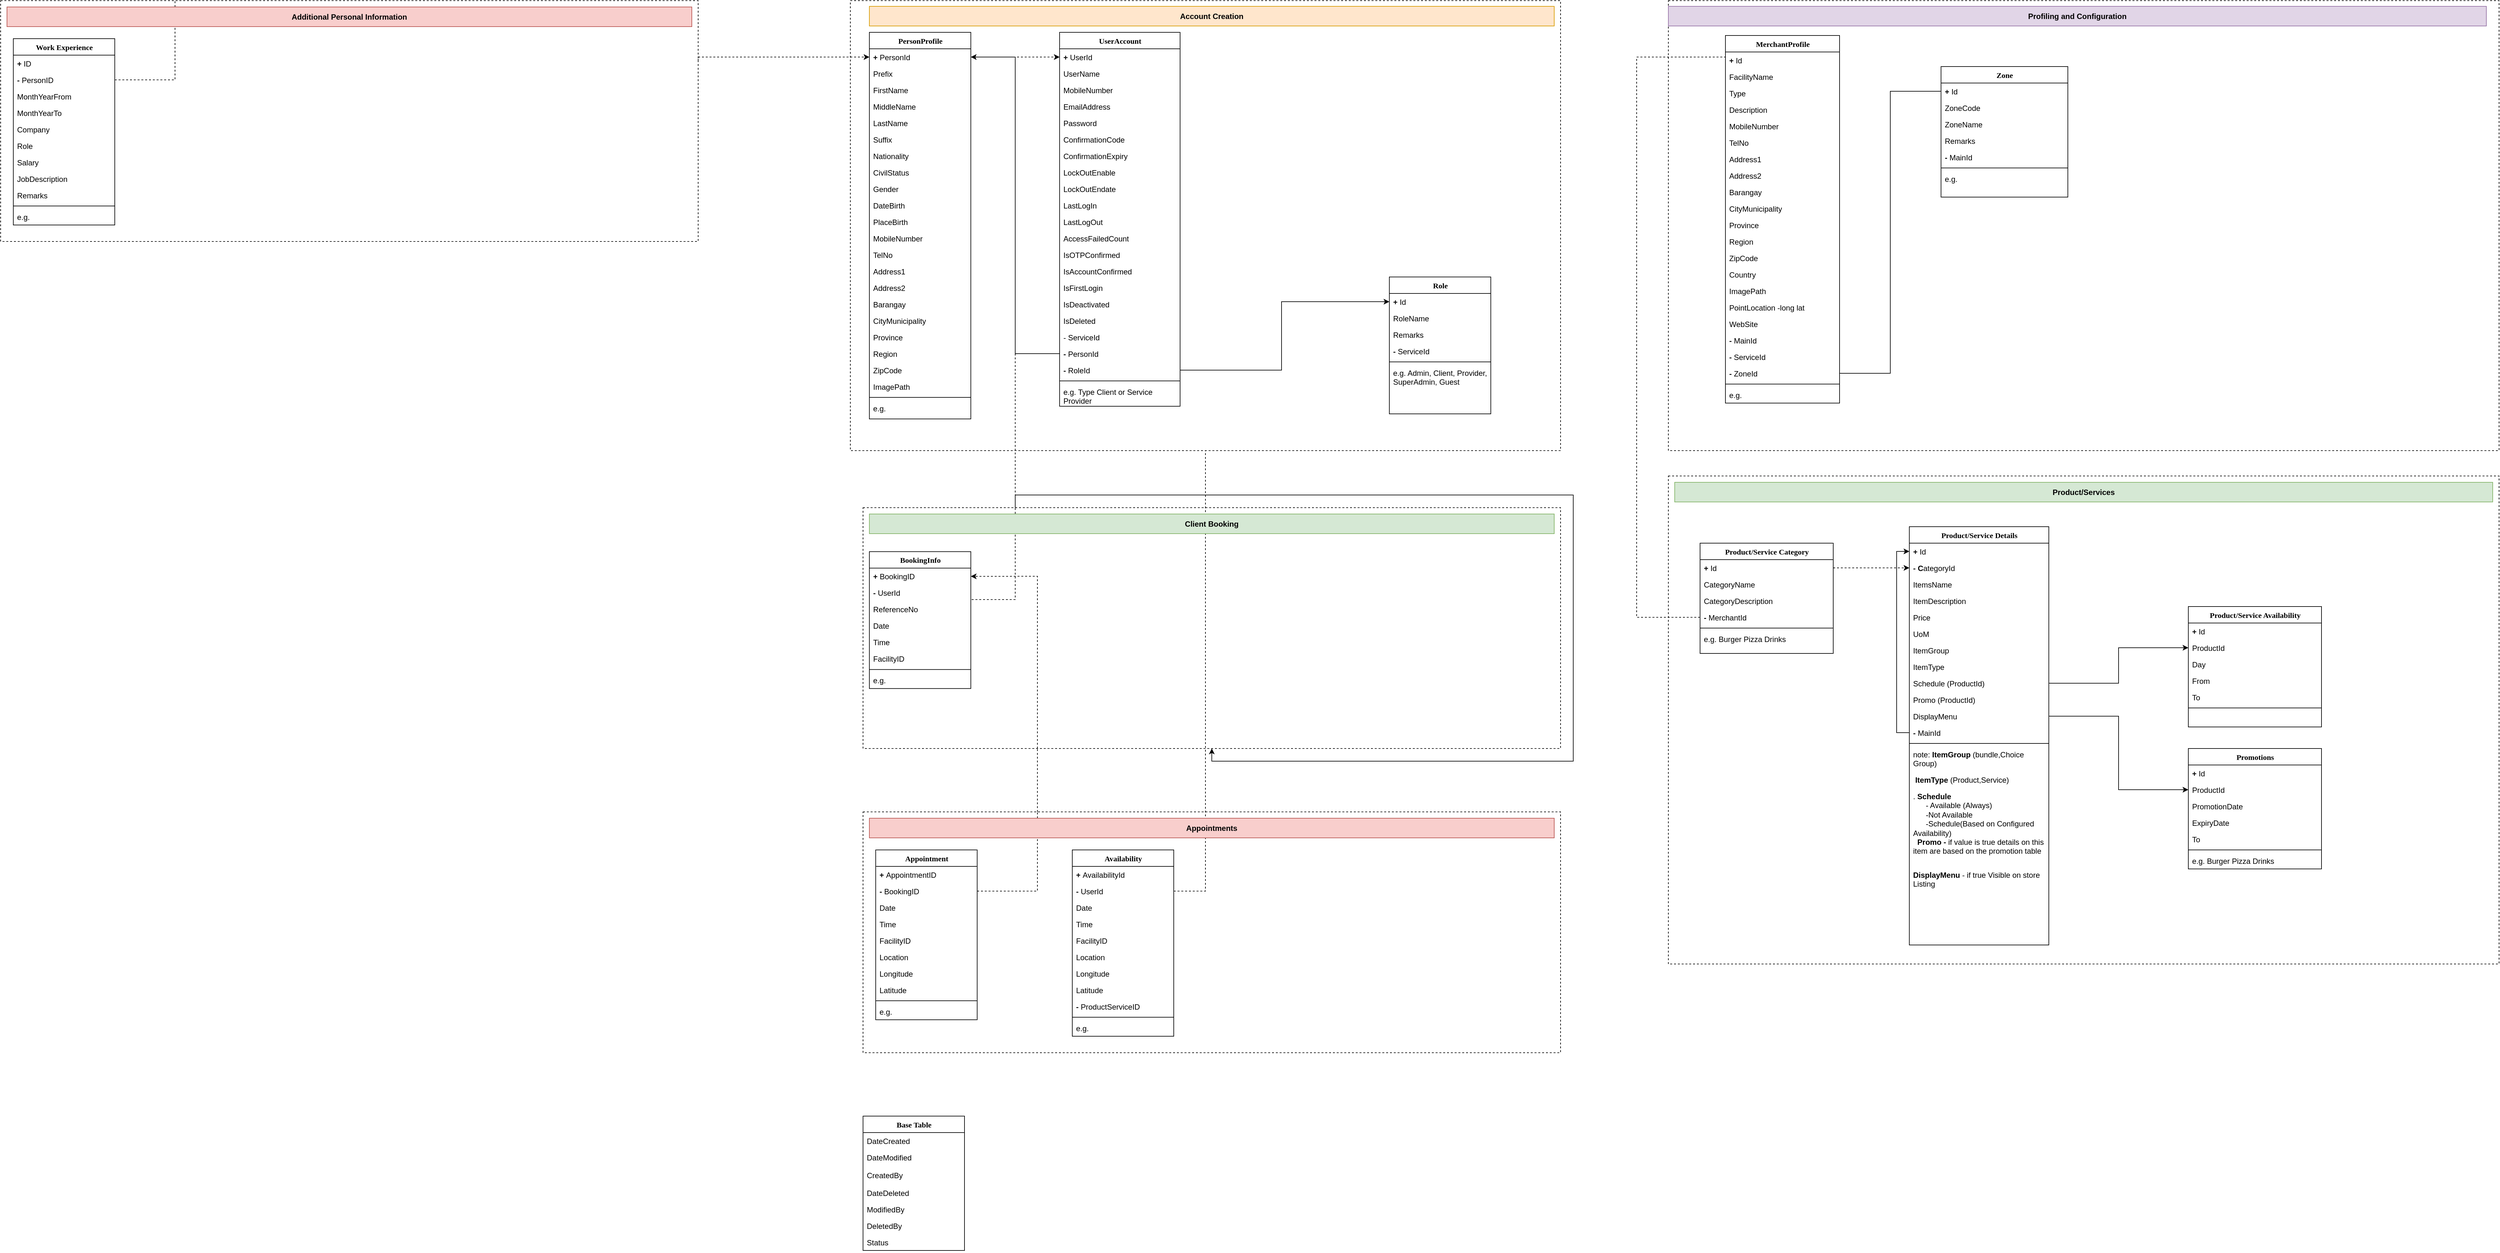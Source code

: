 <mxfile version="15.5.0" type="github">
  <diagram name="Page-1" id="9f46799a-70d6-7492-0946-bef42562c5a5">
    <mxGraphModel dx="3422" dy="794" grid="1" gridSize="10" guides="1" tooltips="1" connect="1" arrows="1" fold="1" page="1" pageScale="1" pageWidth="2000" pageHeight="1100" background="#ffffff" math="0" shadow="0">
      <root>
        <mxCell id="0" />
        <mxCell id="1" parent="0" />
        <mxCell id="q9Uzjsfw6hCH-SWGccQt-11" value="" style="rounded=0;whiteSpace=wrap;html=1;fillColor=none;dashed=1;" parent="1" vertex="1">
          <mxGeometry x="-10" y="10" width="1120" height="710" as="geometry" />
        </mxCell>
        <mxCell id="lF0Qz3A0CaoTzGB-GyDz-28" style="edgeStyle=orthogonalEdgeStyle;rounded=0;orthogonalLoop=1;jettySize=auto;html=1;exitX=1;exitY=0.25;exitDx=0;exitDy=0;dashed=1;" parent="1" source="lF0Qz3A0CaoTzGB-GyDz-1" target="78961159f06e98e8-21" edge="1">
          <mxGeometry relative="1" as="geometry">
            <Array as="points">
              <mxPoint x="-250" y="99" />
            </Array>
          </mxGeometry>
        </mxCell>
        <mxCell id="lF0Qz3A0CaoTzGB-GyDz-1" value="" style="rounded=0;whiteSpace=wrap;html=1;fillColor=none;dashed=1;" parent="1" vertex="1">
          <mxGeometry x="-1350" y="10" width="1100" height="380" as="geometry" />
        </mxCell>
        <mxCell id="lF0Qz3A0CaoTzGB-GyDz-14" value="Work Experience" style="swimlane;html=1;fontStyle=1;align=center;verticalAlign=top;childLayout=stackLayout;horizontal=1;startSize=26;horizontalStack=0;resizeParent=1;resizeLast=0;collapsible=1;marginBottom=0;swimlaneFillColor=#ffffff;rounded=0;shadow=0;comic=0;labelBackgroundColor=none;strokeWidth=1;fillColor=none;fontFamily=Verdana;fontSize=12" parent="1" vertex="1">
          <mxGeometry x="-1330" y="70" width="160" height="294" as="geometry" />
        </mxCell>
        <mxCell id="lF0Qz3A0CaoTzGB-GyDz-15" value="&lt;b&gt;+&lt;/b&gt;&amp;nbsp;ID" style="text;html=1;strokeColor=none;fillColor=none;align=left;verticalAlign=top;spacingLeft=4;spacingRight=4;whiteSpace=wrap;overflow=hidden;rotatable=0;points=[[0,0.5],[1,0.5]];portConstraint=eastwest;" parent="lF0Qz3A0CaoTzGB-GyDz-14" vertex="1">
          <mxGeometry y="26" width="160" height="26" as="geometry" />
        </mxCell>
        <mxCell id="lF0Qz3A0CaoTzGB-GyDz-16" value="&lt;b&gt;-&amp;nbsp;&lt;/b&gt;PersonID" style="text;html=1;strokeColor=none;fillColor=none;align=left;verticalAlign=top;spacingLeft=4;spacingRight=4;whiteSpace=wrap;overflow=hidden;rotatable=0;points=[[0,0.5],[1,0.5]];portConstraint=eastwest;" parent="lF0Qz3A0CaoTzGB-GyDz-14" vertex="1">
          <mxGeometry y="52" width="160" height="26" as="geometry" />
        </mxCell>
        <mxCell id="lF0Qz3A0CaoTzGB-GyDz-17" value="MonthYearFrom" style="text;html=1;strokeColor=none;fillColor=none;align=left;verticalAlign=top;spacingLeft=4;spacingRight=4;whiteSpace=wrap;overflow=hidden;rotatable=0;points=[[0,0.5],[1,0.5]];portConstraint=eastwest;" parent="lF0Qz3A0CaoTzGB-GyDz-14" vertex="1">
          <mxGeometry y="78" width="160" height="26" as="geometry" />
        </mxCell>
        <mxCell id="lF0Qz3A0CaoTzGB-GyDz-18" value="MonthYearTo" style="text;html=1;strokeColor=none;fillColor=none;align=left;verticalAlign=top;spacingLeft=4;spacingRight=4;whiteSpace=wrap;overflow=hidden;rotatable=0;points=[[0,0.5],[1,0.5]];portConstraint=eastwest;" parent="lF0Qz3A0CaoTzGB-GyDz-14" vertex="1">
          <mxGeometry y="104" width="160" height="26" as="geometry" />
        </mxCell>
        <mxCell id="lF0Qz3A0CaoTzGB-GyDz-19" value="Company" style="text;html=1;strokeColor=none;fillColor=none;align=left;verticalAlign=top;spacingLeft=4;spacingRight=4;whiteSpace=wrap;overflow=hidden;rotatable=0;points=[[0,0.5],[1,0.5]];portConstraint=eastwest;" parent="lF0Qz3A0CaoTzGB-GyDz-14" vertex="1">
          <mxGeometry y="130" width="160" height="26" as="geometry" />
        </mxCell>
        <mxCell id="lF0Qz3A0CaoTzGB-GyDz-20" value="Role" style="text;html=1;strokeColor=none;fillColor=none;align=left;verticalAlign=top;spacingLeft=4;spacingRight=4;whiteSpace=wrap;overflow=hidden;rotatable=0;points=[[0,0.5],[1,0.5]];portConstraint=eastwest;" parent="lF0Qz3A0CaoTzGB-GyDz-14" vertex="1">
          <mxGeometry y="156" width="160" height="26" as="geometry" />
        </mxCell>
        <mxCell id="lF0Qz3A0CaoTzGB-GyDz-22" value="Salary" style="text;html=1;strokeColor=none;fillColor=none;align=left;verticalAlign=top;spacingLeft=4;spacingRight=4;whiteSpace=wrap;overflow=hidden;rotatable=0;points=[[0,0.5],[1,0.5]];portConstraint=eastwest;" parent="lF0Qz3A0CaoTzGB-GyDz-14" vertex="1">
          <mxGeometry y="182" width="160" height="26" as="geometry" />
        </mxCell>
        <mxCell id="lF0Qz3A0CaoTzGB-GyDz-21" value="JobDescription" style="text;html=1;strokeColor=none;fillColor=none;align=left;verticalAlign=top;spacingLeft=4;spacingRight=4;whiteSpace=wrap;overflow=hidden;rotatable=0;points=[[0,0.5],[1,0.5]];portConstraint=eastwest;" parent="lF0Qz3A0CaoTzGB-GyDz-14" vertex="1">
          <mxGeometry y="208" width="160" height="26" as="geometry" />
        </mxCell>
        <mxCell id="lF0Qz3A0CaoTzGB-GyDz-29" value="Remarks" style="text;html=1;strokeColor=none;fillColor=none;align=left;verticalAlign=top;spacingLeft=4;spacingRight=4;whiteSpace=wrap;overflow=hidden;rotatable=0;points=[[0,0.5],[1,0.5]];portConstraint=eastwest;" parent="lF0Qz3A0CaoTzGB-GyDz-14" vertex="1">
          <mxGeometry y="234" width="160" height="26" as="geometry" />
        </mxCell>
        <mxCell id="lF0Qz3A0CaoTzGB-GyDz-23" value="" style="line;html=1;strokeWidth=1;fillColor=none;align=left;verticalAlign=middle;spacingTop=-1;spacingLeft=3;spacingRight=3;rotatable=0;labelPosition=right;points=[];portConstraint=eastwest;" parent="lF0Qz3A0CaoTzGB-GyDz-14" vertex="1">
          <mxGeometry y="260" width="160" height="8" as="geometry" />
        </mxCell>
        <mxCell id="lF0Qz3A0CaoTzGB-GyDz-24" value="e.g." style="text;html=1;strokeColor=none;fillColor=none;align=left;verticalAlign=top;spacingLeft=4;spacingRight=4;whiteSpace=wrap;overflow=hidden;rotatable=0;points=[[0,0.5],[1,0.5]];portConstraint=eastwest;" parent="lF0Qz3A0CaoTzGB-GyDz-14" vertex="1">
          <mxGeometry y="268" width="160" height="26" as="geometry" />
        </mxCell>
        <mxCell id="78961159f06e98e8-95" value="Role" style="swimlane;html=1;fontStyle=1;align=center;verticalAlign=top;childLayout=stackLayout;horizontal=1;startSize=26;horizontalStack=0;resizeParent=1;resizeLast=0;collapsible=1;marginBottom=0;swimlaneFillColor=#ffffff;rounded=0;shadow=0;comic=0;labelBackgroundColor=none;strokeWidth=1;fillColor=none;fontFamily=Verdana;fontSize=12" parent="1" vertex="1">
          <mxGeometry x="840" y="446" width="160" height="216" as="geometry" />
        </mxCell>
        <mxCell id="78961159f06e98e8-96" value="&lt;b&gt;+&lt;/b&gt;&amp;nbsp;Id" style="text;html=1;strokeColor=none;fillColor=none;align=left;verticalAlign=top;spacingLeft=4;spacingRight=4;whiteSpace=wrap;overflow=hidden;rotatable=0;points=[[0,0.5],[1,0.5]];portConstraint=eastwest;" parent="78961159f06e98e8-95" vertex="1">
          <mxGeometry y="26" width="160" height="26" as="geometry" />
        </mxCell>
        <mxCell id="ITglvUe3gwtPKsWjHWGV-20" value="RoleName" style="text;html=1;strokeColor=none;fillColor=none;align=left;verticalAlign=top;spacingLeft=4;spacingRight=4;whiteSpace=wrap;overflow=hidden;rotatable=0;points=[[0,0.5],[1,0.5]];portConstraint=eastwest;" parent="78961159f06e98e8-95" vertex="1">
          <mxGeometry y="52" width="160" height="26" as="geometry" />
        </mxCell>
        <mxCell id="78961159f06e98e8-98" value="Remarks" style="text;html=1;strokeColor=none;fillColor=none;align=left;verticalAlign=top;spacingLeft=4;spacingRight=4;whiteSpace=wrap;overflow=hidden;rotatable=0;points=[[0,0.5],[1,0.5]];portConstraint=eastwest;" parent="78961159f06e98e8-95" vertex="1">
          <mxGeometry y="78" width="160" height="26" as="geometry" />
        </mxCell>
        <mxCell id="ITglvUe3gwtPKsWjHWGV-88" value="&lt;b&gt;-&amp;nbsp;&lt;/b&gt;ServiceId" style="text;html=1;strokeColor=none;fillColor=none;align=left;verticalAlign=top;spacingLeft=4;spacingRight=4;whiteSpace=wrap;overflow=hidden;rotatable=0;points=[[0,0.5],[1,0.5]];portConstraint=eastwest;" parent="78961159f06e98e8-95" vertex="1">
          <mxGeometry y="104" width="160" height="26" as="geometry" />
        </mxCell>
        <mxCell id="78961159f06e98e8-103" value="" style="line;html=1;strokeWidth=1;fillColor=none;align=left;verticalAlign=middle;spacingTop=-1;spacingLeft=3;spacingRight=3;rotatable=0;labelPosition=right;points=[];portConstraint=eastwest;" parent="78961159f06e98e8-95" vertex="1">
          <mxGeometry y="130" width="160" height="8" as="geometry" />
        </mxCell>
        <mxCell id="ITglvUe3gwtPKsWjHWGV-91" value="e.g. Admin, Client, Provider,&lt;br&gt;SuperAdmin, Guest" style="text;html=1;strokeColor=none;fillColor=none;align=left;verticalAlign=top;spacingLeft=4;spacingRight=4;whiteSpace=wrap;overflow=hidden;rotatable=0;points=[[0,0.5],[1,0.5]];portConstraint=eastwest;" parent="78961159f06e98e8-95" vertex="1">
          <mxGeometry y="138" width="160" height="50" as="geometry" />
        </mxCell>
        <mxCell id="NQCdGzY8HBolT67tb5IK-32" value="" style="rounded=0;whiteSpace=wrap;html=1;fillColor=none;dashed=1;" parent="1" vertex="1">
          <mxGeometry x="1280" y="760" width="1310" height="770" as="geometry" />
        </mxCell>
        <mxCell id="NQCdGzY8HBolT67tb5IK-30" style="edgeStyle=orthogonalEdgeStyle;rounded=0;orthogonalLoop=1;jettySize=auto;html=1;exitX=0;exitY=0.5;exitDx=0;exitDy=0;endArrow=none;endFill=0;dashed=1;entryX=0;entryY=0.5;entryDx=0;entryDy=0;" parent="1" source="IQUq5zemR5IlAE_B9Hrd-33" target="I-293L3Z-QsyHCk1V7hL-28" edge="1">
          <mxGeometry relative="1" as="geometry">
            <Array as="points">
              <mxPoint x="1230" y="983" />
              <mxPoint x="1230" y="99" />
            </Array>
          </mxGeometry>
        </mxCell>
        <mxCell id="ITglvUe3gwtPKsWjHWGV-147" style="edgeStyle=orthogonalEdgeStyle;rounded=0;orthogonalLoop=1;jettySize=auto;html=1;exitX=1;exitY=0.5;exitDx=0;exitDy=0;entryX=0.5;entryY=1;entryDx=0;entryDy=0;dashed=1;endArrow=none;endFill=0;" parent="1" source="ITglvUe3gwtPKsWjHWGV-105" target="q9Uzjsfw6hCH-SWGccQt-11" edge="1">
          <mxGeometry relative="1" as="geometry" />
        </mxCell>
        <mxCell id="ITglvUe3gwtPKsWjHWGV-150" value="" style="rounded=0;whiteSpace=wrap;html=1;fillColor=none;dashed=1;" parent="1" vertex="1">
          <mxGeometry x="1280" y="10" width="1310" height="710" as="geometry" />
        </mxCell>
        <mxCell id="ITglvUe3gwtPKsWjHWGV-44" value="" style="rounded=0;whiteSpace=wrap;html=1;fillColor=none;dashed=1;" parent="1" vertex="1">
          <mxGeometry x="10" y="810" width="1100" height="380" as="geometry" />
        </mxCell>
        <mxCell id="78961159f06e98e8-17" value="PersonProfile" style="swimlane;html=1;fontStyle=1;align=center;verticalAlign=top;childLayout=stackLayout;horizontal=1;startSize=26;horizontalStack=0;resizeParent=1;resizeLast=0;collapsible=1;marginBottom=0;swimlaneFillColor=#ffffff;rounded=0;shadow=0;comic=0;labelBackgroundColor=none;strokeWidth=1;fillColor=none;fontFamily=Verdana;fontSize=12" parent="1" vertex="1">
          <mxGeometry x="20" y="60" width="160" height="610" as="geometry">
            <mxRectangle x="50" y="53" width="130" height="26" as="alternateBounds" />
          </mxGeometry>
        </mxCell>
        <mxCell id="78961159f06e98e8-21" value="&lt;b&gt;+&lt;/b&gt;&amp;nbsp;PersonId" style="text;html=1;strokeColor=none;fillColor=none;align=left;verticalAlign=top;spacingLeft=4;spacingRight=4;whiteSpace=wrap;overflow=hidden;rotatable=0;points=[[0,0.5],[1,0.5]];portConstraint=eastwest;" parent="78961159f06e98e8-17" vertex="1">
          <mxGeometry y="26" width="160" height="26" as="geometry" />
        </mxCell>
        <mxCell id="78961159f06e98e8-25" value="Prefix" style="text;html=1;strokeColor=none;fillColor=none;align=left;verticalAlign=top;spacingLeft=4;spacingRight=4;whiteSpace=wrap;overflow=hidden;rotatable=0;points=[[0,0.5],[1,0.5]];portConstraint=eastwest;" parent="78961159f06e98e8-17" vertex="1">
          <mxGeometry y="52" width="160" height="26" as="geometry" />
        </mxCell>
        <mxCell id="78961159f06e98e8-26" value="FirstName" style="text;html=1;strokeColor=none;fillColor=none;align=left;verticalAlign=top;spacingLeft=4;spacingRight=4;whiteSpace=wrap;overflow=hidden;rotatable=0;points=[[0,0.5],[1,0.5]];portConstraint=eastwest;" parent="78961159f06e98e8-17" vertex="1">
          <mxGeometry y="78" width="160" height="26" as="geometry" />
        </mxCell>
        <mxCell id="78961159f06e98e8-24" value="MiddleName" style="text;html=1;strokeColor=none;fillColor=none;align=left;verticalAlign=top;spacingLeft=4;spacingRight=4;whiteSpace=wrap;overflow=hidden;rotatable=0;points=[[0,0.5],[1,0.5]];portConstraint=eastwest;" parent="78961159f06e98e8-17" vertex="1">
          <mxGeometry y="104" width="160" height="26" as="geometry" />
        </mxCell>
        <mxCell id="q9Uzjsfw6hCH-SWGccQt-18" value="LastName" style="text;html=1;strokeColor=none;fillColor=none;align=left;verticalAlign=top;spacingLeft=4;spacingRight=4;whiteSpace=wrap;overflow=hidden;rotatable=0;points=[[0,0.5],[1,0.5]];portConstraint=eastwest;" parent="78961159f06e98e8-17" vertex="1">
          <mxGeometry y="130" width="160" height="26" as="geometry" />
        </mxCell>
        <mxCell id="q9Uzjsfw6hCH-SWGccQt-19" value="Suffix" style="text;html=1;strokeColor=none;fillColor=none;align=left;verticalAlign=top;spacingLeft=4;spacingRight=4;whiteSpace=wrap;overflow=hidden;rotatable=0;points=[[0,0.5],[1,0.5]];portConstraint=eastwest;" parent="78961159f06e98e8-17" vertex="1">
          <mxGeometry y="156" width="160" height="26" as="geometry" />
        </mxCell>
        <mxCell id="q9Uzjsfw6hCH-SWGccQt-20" value="Nationality" style="text;html=1;strokeColor=none;fillColor=none;align=left;verticalAlign=top;spacingLeft=4;spacingRight=4;whiteSpace=wrap;overflow=hidden;rotatable=0;points=[[0,0.5],[1,0.5]];portConstraint=eastwest;" parent="78961159f06e98e8-17" vertex="1">
          <mxGeometry y="182" width="160" height="26" as="geometry" />
        </mxCell>
        <mxCell id="q9Uzjsfw6hCH-SWGccQt-21" value="CivilStatus" style="text;html=1;strokeColor=none;fillColor=none;align=left;verticalAlign=top;spacingLeft=4;spacingRight=4;whiteSpace=wrap;overflow=hidden;rotatable=0;points=[[0,0.5],[1,0.5]];portConstraint=eastwest;" parent="78961159f06e98e8-17" vertex="1">
          <mxGeometry y="208" width="160" height="26" as="geometry" />
        </mxCell>
        <mxCell id="q9Uzjsfw6hCH-SWGccQt-22" value="Gender" style="text;html=1;strokeColor=none;fillColor=none;align=left;verticalAlign=top;spacingLeft=4;spacingRight=4;whiteSpace=wrap;overflow=hidden;rotatable=0;points=[[0,0.5],[1,0.5]];portConstraint=eastwest;" parent="78961159f06e98e8-17" vertex="1">
          <mxGeometry y="234" width="160" height="26" as="geometry" />
        </mxCell>
        <mxCell id="q9Uzjsfw6hCH-SWGccQt-23" value="DateBirth" style="text;html=1;strokeColor=none;fillColor=none;align=left;verticalAlign=top;spacingLeft=4;spacingRight=4;whiteSpace=wrap;overflow=hidden;rotatable=0;points=[[0,0.5],[1,0.5]];portConstraint=eastwest;" parent="78961159f06e98e8-17" vertex="1">
          <mxGeometry y="260" width="160" height="26" as="geometry" />
        </mxCell>
        <mxCell id="q9Uzjsfw6hCH-SWGccQt-24" value="PlaceBirth" style="text;html=1;strokeColor=none;fillColor=none;align=left;verticalAlign=top;spacingLeft=4;spacingRight=4;whiteSpace=wrap;overflow=hidden;rotatable=0;points=[[0,0.5],[1,0.5]];portConstraint=eastwest;" parent="78961159f06e98e8-17" vertex="1">
          <mxGeometry y="286" width="160" height="26" as="geometry" />
        </mxCell>
        <mxCell id="q9Uzjsfw6hCH-SWGccQt-25" value="MobileNumber" style="text;html=1;strokeColor=none;fillColor=none;align=left;verticalAlign=top;spacingLeft=4;spacingRight=4;whiteSpace=wrap;overflow=hidden;rotatable=0;points=[[0,0.5],[1,0.5]];portConstraint=eastwest;" parent="78961159f06e98e8-17" vertex="1">
          <mxGeometry y="312" width="160" height="26" as="geometry" />
        </mxCell>
        <mxCell id="q9Uzjsfw6hCH-SWGccQt-26" value="TelNo" style="text;html=1;strokeColor=none;fillColor=none;align=left;verticalAlign=top;spacingLeft=4;spacingRight=4;whiteSpace=wrap;overflow=hidden;rotatable=0;points=[[0,0.5],[1,0.5]];portConstraint=eastwest;" parent="78961159f06e98e8-17" vertex="1">
          <mxGeometry y="338" width="160" height="26" as="geometry" />
        </mxCell>
        <mxCell id="q9Uzjsfw6hCH-SWGccQt-27" value="Address1" style="text;html=1;strokeColor=none;fillColor=none;align=left;verticalAlign=top;spacingLeft=4;spacingRight=4;whiteSpace=wrap;overflow=hidden;rotatable=0;points=[[0,0.5],[1,0.5]];portConstraint=eastwest;" parent="78961159f06e98e8-17" vertex="1">
          <mxGeometry y="364" width="160" height="26" as="geometry" />
        </mxCell>
        <mxCell id="q9Uzjsfw6hCH-SWGccQt-28" value="Address2" style="text;html=1;strokeColor=none;fillColor=none;align=left;verticalAlign=top;spacingLeft=4;spacingRight=4;whiteSpace=wrap;overflow=hidden;rotatable=0;points=[[0,0.5],[1,0.5]];portConstraint=eastwest;" parent="78961159f06e98e8-17" vertex="1">
          <mxGeometry y="390" width="160" height="26" as="geometry" />
        </mxCell>
        <mxCell id="q9Uzjsfw6hCH-SWGccQt-29" value="Barangay" style="text;html=1;strokeColor=none;fillColor=none;align=left;verticalAlign=top;spacingLeft=4;spacingRight=4;whiteSpace=wrap;overflow=hidden;rotatable=0;points=[[0,0.5],[1,0.5]];portConstraint=eastwest;" parent="78961159f06e98e8-17" vertex="1">
          <mxGeometry y="416" width="160" height="26" as="geometry" />
        </mxCell>
        <mxCell id="q9Uzjsfw6hCH-SWGccQt-30" value="CityMunicipality" style="text;html=1;strokeColor=none;fillColor=none;align=left;verticalAlign=top;spacingLeft=4;spacingRight=4;whiteSpace=wrap;overflow=hidden;rotatable=0;points=[[0,0.5],[1,0.5]];portConstraint=eastwest;" parent="78961159f06e98e8-17" vertex="1">
          <mxGeometry y="442" width="160" height="26" as="geometry" />
        </mxCell>
        <mxCell id="q9Uzjsfw6hCH-SWGccQt-31" value="Province" style="text;html=1;strokeColor=none;fillColor=none;align=left;verticalAlign=top;spacingLeft=4;spacingRight=4;whiteSpace=wrap;overflow=hidden;rotatable=0;points=[[0,0.5],[1,0.5]];portConstraint=eastwest;" parent="78961159f06e98e8-17" vertex="1">
          <mxGeometry y="468" width="160" height="26" as="geometry" />
        </mxCell>
        <mxCell id="q9Uzjsfw6hCH-SWGccQt-32" value="Region" style="text;html=1;strokeColor=none;fillColor=none;align=left;verticalAlign=top;spacingLeft=4;spacingRight=4;whiteSpace=wrap;overflow=hidden;rotatable=0;points=[[0,0.5],[1,0.5]];portConstraint=eastwest;" parent="78961159f06e98e8-17" vertex="1">
          <mxGeometry y="494" width="160" height="26" as="geometry" />
        </mxCell>
        <mxCell id="q9Uzjsfw6hCH-SWGccQt-33" value="ZipCode" style="text;html=1;strokeColor=none;fillColor=none;align=left;verticalAlign=top;spacingLeft=4;spacingRight=4;whiteSpace=wrap;overflow=hidden;rotatable=0;points=[[0,0.5],[1,0.5]];portConstraint=eastwest;" parent="78961159f06e98e8-17" vertex="1">
          <mxGeometry y="520" width="160" height="26" as="geometry" />
        </mxCell>
        <mxCell id="q9Uzjsfw6hCH-SWGccQt-34" value="ImagePath" style="text;html=1;strokeColor=none;fillColor=none;align=left;verticalAlign=top;spacingLeft=4;spacingRight=4;whiteSpace=wrap;overflow=hidden;rotatable=0;points=[[0,0.5],[1,0.5]];portConstraint=eastwest;" parent="78961159f06e98e8-17" vertex="1">
          <mxGeometry y="546" width="160" height="26" as="geometry" />
        </mxCell>
        <mxCell id="78961159f06e98e8-19" value="" style="line;html=1;strokeWidth=1;fillColor=none;align=left;verticalAlign=middle;spacingTop=-1;spacingLeft=3;spacingRight=3;rotatable=0;labelPosition=right;points=[];portConstraint=eastwest;" parent="78961159f06e98e8-17" vertex="1">
          <mxGeometry y="572" width="160" height="8" as="geometry" />
        </mxCell>
        <mxCell id="ITglvUe3gwtPKsWjHWGV-89" value="e.g." style="text;html=1;strokeColor=none;fillColor=none;align=left;verticalAlign=top;spacingLeft=4;spacingRight=4;whiteSpace=wrap;overflow=hidden;rotatable=0;points=[[0,0.5],[1,0.5]];portConstraint=eastwest;" parent="78961159f06e98e8-17" vertex="1">
          <mxGeometry y="580" width="160" height="26" as="geometry" />
        </mxCell>
        <mxCell id="78961159f06e98e8-30" value="UserAccount" style="swimlane;html=1;fontStyle=1;align=center;verticalAlign=top;childLayout=stackLayout;horizontal=1;startSize=26;horizontalStack=0;resizeParent=1;resizeLast=0;collapsible=1;marginBottom=0;swimlaneFillColor=#ffffff;rounded=0;shadow=0;comic=0;labelBackgroundColor=none;strokeWidth=1;fillColor=none;fontFamily=Verdana;fontSize=12" parent="1" vertex="1">
          <mxGeometry x="320" y="60" width="190" height="590" as="geometry" />
        </mxCell>
        <mxCell id="78961159f06e98e8-31" value="&lt;b&gt;+&lt;/b&gt;&amp;nbsp;UserId" style="text;html=1;strokeColor=none;fillColor=none;align=left;verticalAlign=top;spacingLeft=4;spacingRight=4;whiteSpace=wrap;overflow=hidden;rotatable=0;points=[[0,0.5],[1,0.5]];portConstraint=eastwest;" parent="78961159f06e98e8-30" vertex="1">
          <mxGeometry y="26" width="190" height="26" as="geometry" />
        </mxCell>
        <mxCell id="q9Uzjsfw6hCH-SWGccQt-2" value="UserName" style="text;html=1;strokeColor=none;fillColor=none;align=left;verticalAlign=top;spacingLeft=4;spacingRight=4;whiteSpace=wrap;overflow=hidden;rotatable=0;points=[[0,0.5],[1,0.5]];portConstraint=eastwest;" parent="78961159f06e98e8-30" vertex="1">
          <mxGeometry y="52" width="190" height="26" as="geometry" />
        </mxCell>
        <mxCell id="78961159f06e98e8-32" value="MobileNumber" style="text;html=1;strokeColor=none;fillColor=none;align=left;verticalAlign=top;spacingLeft=4;spacingRight=4;whiteSpace=wrap;overflow=hidden;rotatable=0;points=[[0,0.5],[1,0.5]];portConstraint=eastwest;" parent="78961159f06e98e8-30" vertex="1">
          <mxGeometry y="78" width="190" height="26" as="geometry" />
        </mxCell>
        <mxCell id="RQwbp3PXeXfjV2l4p9B8-5" value="EmailAddress" style="text;html=1;strokeColor=none;fillColor=none;align=left;verticalAlign=top;spacingLeft=4;spacingRight=4;whiteSpace=wrap;overflow=hidden;rotatable=0;points=[[0,0.5],[1,0.5]];portConstraint=eastwest;" parent="78961159f06e98e8-30" vertex="1">
          <mxGeometry y="104" width="190" height="26" as="geometry" />
        </mxCell>
        <mxCell id="78961159f06e98e8-33" value="Password" style="text;html=1;strokeColor=none;fillColor=none;align=left;verticalAlign=top;spacingLeft=4;spacingRight=4;whiteSpace=wrap;overflow=hidden;rotatable=0;points=[[0,0.5],[1,0.5]];portConstraint=eastwest;" parent="78961159f06e98e8-30" vertex="1">
          <mxGeometry y="130" width="190" height="26" as="geometry" />
        </mxCell>
        <mxCell id="78961159f06e98e8-36" value="ConfirmationCode" style="text;html=1;strokeColor=none;fillColor=none;align=left;verticalAlign=top;spacingLeft=4;spacingRight=4;whiteSpace=wrap;overflow=hidden;rotatable=0;points=[[0,0.5],[1,0.5]];portConstraint=eastwest;" parent="78961159f06e98e8-30" vertex="1">
          <mxGeometry y="156" width="190" height="26" as="geometry" />
        </mxCell>
        <mxCell id="78961159f06e98e8-37" value="ConfirmationExpiry" style="text;html=1;strokeColor=none;fillColor=none;align=left;verticalAlign=top;spacingLeft=4;spacingRight=4;whiteSpace=wrap;overflow=hidden;rotatable=0;points=[[0,0.5],[1,0.5]];portConstraint=eastwest;" parent="78961159f06e98e8-30" vertex="1">
          <mxGeometry y="182" width="190" height="26" as="geometry" />
        </mxCell>
        <mxCell id="ITglvUe3gwtPKsWjHWGV-1" value="LockOutEnable" style="text;html=1;strokeColor=none;fillColor=none;align=left;verticalAlign=top;spacingLeft=4;spacingRight=4;whiteSpace=wrap;overflow=hidden;rotatable=0;points=[[0,0.5],[1,0.5]];portConstraint=eastwest;" parent="78961159f06e98e8-30" vertex="1">
          <mxGeometry y="208" width="190" height="26" as="geometry" />
        </mxCell>
        <mxCell id="ITglvUe3gwtPKsWjHWGV-3" value="LockOutEndate" style="text;html=1;strokeColor=none;fillColor=none;align=left;verticalAlign=top;spacingLeft=4;spacingRight=4;whiteSpace=wrap;overflow=hidden;rotatable=0;points=[[0,0.5],[1,0.5]];portConstraint=eastwest;" parent="78961159f06e98e8-30" vertex="1">
          <mxGeometry y="234" width="190" height="26" as="geometry" />
        </mxCell>
        <mxCell id="ITglvUe3gwtPKsWjHWGV-4" value="LastLogIn" style="text;html=1;strokeColor=none;fillColor=none;align=left;verticalAlign=top;spacingLeft=4;spacingRight=4;whiteSpace=wrap;overflow=hidden;rotatable=0;points=[[0,0.5],[1,0.5]];portConstraint=eastwest;" parent="78961159f06e98e8-30" vertex="1">
          <mxGeometry y="260" width="190" height="26" as="geometry" />
        </mxCell>
        <mxCell id="ITglvUe3gwtPKsWjHWGV-5" value="LastLogOut" style="text;html=1;strokeColor=none;fillColor=none;align=left;verticalAlign=top;spacingLeft=4;spacingRight=4;whiteSpace=wrap;overflow=hidden;rotatable=0;points=[[0,0.5],[1,0.5]];portConstraint=eastwest;" parent="78961159f06e98e8-30" vertex="1">
          <mxGeometry y="286" width="190" height="26" as="geometry" />
        </mxCell>
        <mxCell id="ITglvUe3gwtPKsWjHWGV-6" value="AccessFailedCount" style="text;html=1;strokeColor=none;fillColor=none;align=left;verticalAlign=top;spacingLeft=4;spacingRight=4;whiteSpace=wrap;overflow=hidden;rotatable=0;points=[[0,0.5],[1,0.5]];portConstraint=eastwest;" parent="78961159f06e98e8-30" vertex="1">
          <mxGeometry y="312" width="190" height="26" as="geometry" />
        </mxCell>
        <mxCell id="ITglvUe3gwtPKsWjHWGV-14" value="IsOTPConfirmed" style="text;html=1;strokeColor=none;fillColor=none;align=left;verticalAlign=top;spacingLeft=4;spacingRight=4;whiteSpace=wrap;overflow=hidden;rotatable=0;points=[[0,0.5],[1,0.5]];portConstraint=eastwest;" parent="78961159f06e98e8-30" vertex="1">
          <mxGeometry y="338" width="190" height="26" as="geometry" />
        </mxCell>
        <mxCell id="ITglvUe3gwtPKsWjHWGV-7" value="IsAccountConfirmed" style="text;html=1;strokeColor=none;fillColor=none;align=left;verticalAlign=top;spacingLeft=4;spacingRight=4;whiteSpace=wrap;overflow=hidden;rotatable=0;points=[[0,0.5],[1,0.5]];portConstraint=eastwest;" parent="78961159f06e98e8-30" vertex="1">
          <mxGeometry y="364" width="190" height="26" as="geometry" />
        </mxCell>
        <mxCell id="ITglvUe3gwtPKsWjHWGV-9" value="IsFirstLogin" style="text;html=1;strokeColor=none;fillColor=none;align=left;verticalAlign=top;spacingLeft=4;spacingRight=4;whiteSpace=wrap;overflow=hidden;rotatable=0;points=[[0,0.5],[1,0.5]];portConstraint=eastwest;" parent="78961159f06e98e8-30" vertex="1">
          <mxGeometry y="390" width="190" height="26" as="geometry" />
        </mxCell>
        <mxCell id="ITglvUe3gwtPKsWjHWGV-10" value="IsDeactivated" style="text;html=1;strokeColor=none;fillColor=none;align=left;verticalAlign=top;spacingLeft=4;spacingRight=4;whiteSpace=wrap;overflow=hidden;rotatable=0;points=[[0,0.5],[1,0.5]];portConstraint=eastwest;" parent="78961159f06e98e8-30" vertex="1">
          <mxGeometry y="416" width="190" height="26" as="geometry" />
        </mxCell>
        <mxCell id="ITglvUe3gwtPKsWjHWGV-11" value="IsDeleted" style="text;html=1;strokeColor=none;fillColor=none;align=left;verticalAlign=top;spacingLeft=4;spacingRight=4;whiteSpace=wrap;overflow=hidden;rotatable=0;points=[[0,0.5],[1,0.5]];portConstraint=eastwest;" parent="78961159f06e98e8-30" vertex="1">
          <mxGeometry y="442" width="190" height="26" as="geometry" />
        </mxCell>
        <mxCell id="OigTlJnTm_0u6F9IAEbf-1" value="- ServiceId" style="text;html=1;strokeColor=none;fillColor=none;align=left;verticalAlign=top;spacingLeft=4;spacingRight=4;whiteSpace=wrap;overflow=hidden;rotatable=0;points=[[0,0.5],[1,0.5]];portConstraint=eastwest;" parent="78961159f06e98e8-30" vertex="1">
          <mxGeometry y="468" width="190" height="26" as="geometry" />
        </mxCell>
        <mxCell id="RQwbp3PXeXfjV2l4p9B8-6" value="&lt;b&gt;-&amp;nbsp;&lt;/b&gt;PersonId" style="text;html=1;strokeColor=none;fillColor=none;align=left;verticalAlign=top;spacingLeft=4;spacingRight=4;whiteSpace=wrap;overflow=hidden;rotatable=0;points=[[0,0.5],[1,0.5]];portConstraint=eastwest;" parent="78961159f06e98e8-30" vertex="1">
          <mxGeometry y="494" width="190" height="26" as="geometry" />
        </mxCell>
        <mxCell id="78961159f06e98e8-34" value="&lt;b&gt;-&amp;nbsp;&lt;/b&gt;RoleId" style="text;html=1;strokeColor=none;fillColor=none;align=left;verticalAlign=top;spacingLeft=4;spacingRight=4;whiteSpace=wrap;overflow=hidden;rotatable=0;points=[[0,0.5],[1,0.5]];portConstraint=eastwest;" parent="78961159f06e98e8-30" vertex="1">
          <mxGeometry y="520" width="190" height="26" as="geometry" />
        </mxCell>
        <mxCell id="78961159f06e98e8-38" value="" style="line;html=1;strokeWidth=1;fillColor=none;align=left;verticalAlign=middle;spacingTop=-1;spacingLeft=3;spacingRight=3;rotatable=0;labelPosition=right;points=[];portConstraint=eastwest;" parent="78961159f06e98e8-30" vertex="1">
          <mxGeometry y="546" width="190" height="8" as="geometry" />
        </mxCell>
        <mxCell id="ITglvUe3gwtPKsWjHWGV-15" value="e.g. Type Client or Service Provider" style="text;html=1;strokeColor=none;fillColor=none;align=left;verticalAlign=top;spacingLeft=4;spacingRight=4;whiteSpace=wrap;overflow=hidden;rotatable=0;points=[[0,0.5],[1,0.5]];portConstraint=eastwest;" parent="78961159f06e98e8-30" vertex="1">
          <mxGeometry y="554" width="190" height="36" as="geometry" />
        </mxCell>
        <mxCell id="q9Uzjsfw6hCH-SWGccQt-1" style="orthogonalLoop=1;jettySize=auto;html=1;exitX=0;exitY=0.5;exitDx=0;exitDy=0;entryX=1;entryY=0.5;entryDx=0;entryDy=0;edgeStyle=orthogonalEdgeStyle;rounded=0;" parent="1" source="RQwbp3PXeXfjV2l4p9B8-6" target="78961159f06e98e8-21" edge="1">
          <mxGeometry relative="1" as="geometry" />
        </mxCell>
        <mxCell id="ITglvUe3gwtPKsWjHWGV-19" style="edgeStyle=orthogonalEdgeStyle;rounded=0;orthogonalLoop=1;jettySize=auto;html=1;exitX=1;exitY=0.5;exitDx=0;exitDy=0;entryX=0;entryY=0.5;entryDx=0;entryDy=0;" parent="1" source="78961159f06e98e8-34" target="78961159f06e98e8-96" edge="1">
          <mxGeometry relative="1" as="geometry">
            <Array as="points">
              <mxPoint x="670" y="593" />
              <mxPoint x="670" y="485" />
            </Array>
          </mxGeometry>
        </mxCell>
        <mxCell id="ITglvUe3gwtPKsWjHWGV-41" value="&lt;b&gt;Account Creation&lt;/b&gt;" style="rounded=0;whiteSpace=wrap;html=1;fillColor=#ffe6cc;strokeColor=#d79b00;" parent="1" vertex="1">
          <mxGeometry x="20" y="19" width="1080" height="31" as="geometry" />
        </mxCell>
        <mxCell id="ITglvUe3gwtPKsWjHWGV-76" style="edgeStyle=orthogonalEdgeStyle;rounded=0;orthogonalLoop=1;jettySize=auto;html=1;entryX=0;entryY=0.5;entryDx=0;entryDy=0;dashed=1;" parent="1" target="78961159f06e98e8-31" edge="1">
          <mxGeometry relative="1" as="geometry">
            <Array as="points">
              <mxPoint x="250" y="810" />
              <mxPoint x="250" y="99" />
            </Array>
            <mxPoint x="250" y="810" as="sourcePoint" />
          </mxGeometry>
        </mxCell>
        <mxCell id="ITglvUe3gwtPKsWjHWGV-69" value="BookingInfo" style="swimlane;html=1;fontStyle=1;align=center;verticalAlign=top;childLayout=stackLayout;horizontal=1;startSize=26;horizontalStack=0;resizeParent=1;resizeLast=0;collapsible=1;marginBottom=0;swimlaneFillColor=#ffffff;rounded=0;shadow=0;comic=0;labelBackgroundColor=none;strokeWidth=1;fillColor=none;fontFamily=Verdana;fontSize=12" parent="1" vertex="1">
          <mxGeometry x="20" y="879.33" width="160" height="216" as="geometry" />
        </mxCell>
        <mxCell id="ITglvUe3gwtPKsWjHWGV-70" value="&lt;b&gt;+&lt;/b&gt;&amp;nbsp;BookingID" style="text;html=1;strokeColor=none;fillColor=none;align=left;verticalAlign=top;spacingLeft=4;spacingRight=4;whiteSpace=wrap;overflow=hidden;rotatable=0;points=[[0,0.5],[1,0.5]];portConstraint=eastwest;" parent="ITglvUe3gwtPKsWjHWGV-69" vertex="1">
          <mxGeometry y="26" width="160" height="26" as="geometry" />
        </mxCell>
        <mxCell id="ITglvUe3gwtPKsWjHWGV-71" value="&lt;b&gt;-&amp;nbsp;&lt;/b&gt;UserId" style="text;html=1;strokeColor=none;fillColor=none;align=left;verticalAlign=top;spacingLeft=4;spacingRight=4;whiteSpace=wrap;overflow=hidden;rotatable=0;points=[[0,0.5],[1,0.5]];portConstraint=eastwest;" parent="ITglvUe3gwtPKsWjHWGV-69" vertex="1">
          <mxGeometry y="52" width="160" height="26" as="geometry" />
        </mxCell>
        <mxCell id="IQUq5zemR5IlAE_B9Hrd-36" value="ReferenceNo" style="text;html=1;strokeColor=none;fillColor=none;align=left;verticalAlign=top;spacingLeft=4;spacingRight=4;whiteSpace=wrap;overflow=hidden;rotatable=0;points=[[0,0.5],[1,0.5]];portConstraint=eastwest;" parent="ITglvUe3gwtPKsWjHWGV-69" vertex="1">
          <mxGeometry y="78" width="160" height="26" as="geometry" />
        </mxCell>
        <mxCell id="ITglvUe3gwtPKsWjHWGV-72" value="Date" style="text;html=1;strokeColor=none;fillColor=none;align=left;verticalAlign=top;spacingLeft=4;spacingRight=4;whiteSpace=wrap;overflow=hidden;rotatable=0;points=[[0,0.5],[1,0.5]];portConstraint=eastwest;" parent="ITglvUe3gwtPKsWjHWGV-69" vertex="1">
          <mxGeometry y="104" width="160" height="26" as="geometry" />
        </mxCell>
        <mxCell id="ITglvUe3gwtPKsWjHWGV-73" value="Time" style="text;html=1;strokeColor=none;fillColor=none;align=left;verticalAlign=top;spacingLeft=4;spacingRight=4;whiteSpace=wrap;overflow=hidden;rotatable=0;points=[[0,0.5],[1,0.5]];portConstraint=eastwest;" parent="ITglvUe3gwtPKsWjHWGV-69" vertex="1">
          <mxGeometry y="130" width="160" height="26" as="geometry" />
        </mxCell>
        <mxCell id="ITglvUe3gwtPKsWjHWGV-83" value="FacilityID" style="text;html=1;strokeColor=none;fillColor=none;align=left;verticalAlign=top;spacingLeft=4;spacingRight=4;whiteSpace=wrap;overflow=hidden;rotatable=0;points=[[0,0.5],[1,0.5]];portConstraint=eastwest;" parent="ITglvUe3gwtPKsWjHWGV-69" vertex="1">
          <mxGeometry y="156" width="160" height="26" as="geometry" />
        </mxCell>
        <mxCell id="ITglvUe3gwtPKsWjHWGV-74" value="" style="line;html=1;strokeWidth=1;fillColor=none;align=left;verticalAlign=middle;spacingTop=-1;spacingLeft=3;spacingRight=3;rotatable=0;labelPosition=right;points=[];portConstraint=eastwest;" parent="ITglvUe3gwtPKsWjHWGV-69" vertex="1">
          <mxGeometry y="182" width="160" height="8" as="geometry" />
        </mxCell>
        <mxCell id="ITglvUe3gwtPKsWjHWGV-81" value="e.g." style="text;html=1;strokeColor=none;fillColor=none;align=left;verticalAlign=top;spacingLeft=4;spacingRight=4;whiteSpace=wrap;overflow=hidden;rotatable=0;points=[[0,0.5],[1,0.5]];portConstraint=eastwest;" parent="ITglvUe3gwtPKsWjHWGV-69" vertex="1">
          <mxGeometry y="190" width="160" height="26" as="geometry" />
        </mxCell>
        <mxCell id="ITglvUe3gwtPKsWjHWGV-99" style="edgeStyle=orthogonalEdgeStyle;rounded=0;orthogonalLoop=1;jettySize=auto;html=1;exitX=1;exitY=0.5;exitDx=0;exitDy=0;dashed=1;endArrow=none;endFill=0;" parent="1" source="ITglvUe3gwtPKsWjHWGV-71" edge="1">
          <mxGeometry relative="1" as="geometry">
            <Array as="points">
              <mxPoint x="180" y="955" />
              <mxPoint x="250" y="955" />
              <mxPoint x="250" y="810" />
            </Array>
            <mxPoint x="250" y="810" as="targetPoint" />
          </mxGeometry>
        </mxCell>
        <mxCell id="ITglvUe3gwtPKsWjHWGV-144" style="edgeStyle=orthogonalEdgeStyle;rounded=0;orthogonalLoop=1;jettySize=auto;html=1;exitX=0.25;exitY=0;exitDx=0;exitDy=0;entryX=0.25;entryY=1;entryDx=0;entryDy=0;endArrow=none;endFill=0;dashed=1;" parent="1" source="ITglvUe3gwtPKsWjHWGV-101" target="ITglvUe3gwtPKsWjHWGV-44" edge="1">
          <mxGeometry relative="1" as="geometry" />
        </mxCell>
        <mxCell id="ITglvUe3gwtPKsWjHWGV-101" value="" style="rounded=0;whiteSpace=wrap;html=1;fillColor=none;dashed=1;" parent="1" vertex="1">
          <mxGeometry x="10" y="1290" width="1100" height="380" as="geometry" />
        </mxCell>
        <mxCell id="ITglvUe3gwtPKsWjHWGV-103" value="Availability" style="swimlane;html=1;fontStyle=1;align=center;verticalAlign=top;childLayout=stackLayout;horizontal=1;startSize=26;horizontalStack=0;resizeParent=1;resizeLast=0;collapsible=1;marginBottom=0;swimlaneFillColor=#ffffff;rounded=0;shadow=0;comic=0;labelBackgroundColor=none;strokeWidth=1;fillColor=none;fontFamily=Verdana;fontSize=12" parent="1" vertex="1">
          <mxGeometry x="340" y="1350" width="160" height="294" as="geometry" />
        </mxCell>
        <mxCell id="ITglvUe3gwtPKsWjHWGV-104" value="&lt;b&gt;+&lt;/b&gt;&amp;nbsp;AvailabilityId" style="text;html=1;strokeColor=none;fillColor=none;align=left;verticalAlign=top;spacingLeft=4;spacingRight=4;whiteSpace=wrap;overflow=hidden;rotatable=0;points=[[0,0.5],[1,0.5]];portConstraint=eastwest;" parent="ITglvUe3gwtPKsWjHWGV-103" vertex="1">
          <mxGeometry y="26" width="160" height="26" as="geometry" />
        </mxCell>
        <mxCell id="ITglvUe3gwtPKsWjHWGV-105" value="&lt;b&gt;-&amp;nbsp;&lt;/b&gt;UserId" style="text;html=1;strokeColor=none;fillColor=none;align=left;verticalAlign=top;spacingLeft=4;spacingRight=4;whiteSpace=wrap;overflow=hidden;rotatable=0;points=[[0,0.5],[1,0.5]];portConstraint=eastwest;" parent="ITglvUe3gwtPKsWjHWGV-103" vertex="1">
          <mxGeometry y="52" width="160" height="26" as="geometry" />
        </mxCell>
        <mxCell id="ITglvUe3gwtPKsWjHWGV-106" value="Date" style="text;html=1;strokeColor=none;fillColor=none;align=left;verticalAlign=top;spacingLeft=4;spacingRight=4;whiteSpace=wrap;overflow=hidden;rotatable=0;points=[[0,0.5],[1,0.5]];portConstraint=eastwest;" parent="ITglvUe3gwtPKsWjHWGV-103" vertex="1">
          <mxGeometry y="78" width="160" height="26" as="geometry" />
        </mxCell>
        <mxCell id="ITglvUe3gwtPKsWjHWGV-107" value="Time" style="text;html=1;strokeColor=none;fillColor=none;align=left;verticalAlign=top;spacingLeft=4;spacingRight=4;whiteSpace=wrap;overflow=hidden;rotatable=0;points=[[0,0.5],[1,0.5]];portConstraint=eastwest;" parent="ITglvUe3gwtPKsWjHWGV-103" vertex="1">
          <mxGeometry y="104" width="160" height="26" as="geometry" />
        </mxCell>
        <mxCell id="ITglvUe3gwtPKsWjHWGV-108" value="FacilityID" style="text;html=1;strokeColor=none;fillColor=none;align=left;verticalAlign=top;spacingLeft=4;spacingRight=4;whiteSpace=wrap;overflow=hidden;rotatable=0;points=[[0,0.5],[1,0.5]];portConstraint=eastwest;" parent="ITglvUe3gwtPKsWjHWGV-103" vertex="1">
          <mxGeometry y="130" width="160" height="26" as="geometry" />
        </mxCell>
        <mxCell id="ITglvUe3gwtPKsWjHWGV-109" value="Location" style="text;html=1;strokeColor=none;fillColor=none;align=left;verticalAlign=top;spacingLeft=4;spacingRight=4;whiteSpace=wrap;overflow=hidden;rotatable=0;points=[[0,0.5],[1,0.5]];portConstraint=eastwest;" parent="ITglvUe3gwtPKsWjHWGV-103" vertex="1">
          <mxGeometry y="156" width="160" height="26" as="geometry" />
        </mxCell>
        <mxCell id="ITglvUe3gwtPKsWjHWGV-110" value="Longitude" style="text;html=1;strokeColor=none;fillColor=none;align=left;verticalAlign=top;spacingLeft=4;spacingRight=4;whiteSpace=wrap;overflow=hidden;rotatable=0;points=[[0,0.5],[1,0.5]];portConstraint=eastwest;" parent="ITglvUe3gwtPKsWjHWGV-103" vertex="1">
          <mxGeometry y="182" width="160" height="26" as="geometry" />
        </mxCell>
        <mxCell id="ITglvUe3gwtPKsWjHWGV-113" value="Latitude" style="text;html=1;strokeColor=none;fillColor=none;align=left;verticalAlign=top;spacingLeft=4;spacingRight=4;whiteSpace=wrap;overflow=hidden;rotatable=0;points=[[0,0.5],[1,0.5]];portConstraint=eastwest;" parent="ITglvUe3gwtPKsWjHWGV-103" vertex="1">
          <mxGeometry y="208" width="160" height="26" as="geometry" />
        </mxCell>
        <mxCell id="IQUq5zemR5IlAE_B9Hrd-74" value="&lt;b&gt;-&amp;nbsp;&lt;/b&gt;ProductServiceID" style="text;html=1;strokeColor=none;fillColor=none;align=left;verticalAlign=top;spacingLeft=4;spacingRight=4;whiteSpace=wrap;overflow=hidden;rotatable=0;points=[[0,0.5],[1,0.5]];portConstraint=eastwest;" parent="ITglvUe3gwtPKsWjHWGV-103" vertex="1">
          <mxGeometry y="234" width="160" height="26" as="geometry" />
        </mxCell>
        <mxCell id="ITglvUe3gwtPKsWjHWGV-111" value="" style="line;html=1;strokeWidth=1;fillColor=none;align=left;verticalAlign=middle;spacingTop=-1;spacingLeft=3;spacingRight=3;rotatable=0;labelPosition=right;points=[];portConstraint=eastwest;" parent="ITglvUe3gwtPKsWjHWGV-103" vertex="1">
          <mxGeometry y="260" width="160" height="8" as="geometry" />
        </mxCell>
        <mxCell id="ITglvUe3gwtPKsWjHWGV-112" value="e.g." style="text;html=1;strokeColor=none;fillColor=none;align=left;verticalAlign=top;spacingLeft=4;spacingRight=4;whiteSpace=wrap;overflow=hidden;rotatable=0;points=[[0,0.5],[1,0.5]];portConstraint=eastwest;" parent="ITglvUe3gwtPKsWjHWGV-103" vertex="1">
          <mxGeometry y="268" width="160" height="26" as="geometry" />
        </mxCell>
        <mxCell id="ITglvUe3gwtPKsWjHWGV-115" value="Appointment" style="swimlane;html=1;fontStyle=1;align=center;verticalAlign=top;childLayout=stackLayout;horizontal=1;startSize=26;horizontalStack=0;resizeParent=1;resizeLast=0;collapsible=1;marginBottom=0;swimlaneFillColor=#ffffff;rounded=0;shadow=0;comic=0;labelBackgroundColor=none;strokeWidth=1;fillColor=none;fontFamily=Verdana;fontSize=12" parent="1" vertex="1">
          <mxGeometry x="30.0" y="1350" width="160" height="268" as="geometry" />
        </mxCell>
        <mxCell id="ITglvUe3gwtPKsWjHWGV-116" value="&lt;b&gt;+&lt;/b&gt;&amp;nbsp;AppointmentID" style="text;html=1;strokeColor=none;fillColor=none;align=left;verticalAlign=top;spacingLeft=4;spacingRight=4;whiteSpace=wrap;overflow=hidden;rotatable=0;points=[[0,0.5],[1,0.5]];portConstraint=eastwest;" parent="ITglvUe3gwtPKsWjHWGV-115" vertex="1">
          <mxGeometry y="26" width="160" height="26" as="geometry" />
        </mxCell>
        <mxCell id="ITglvUe3gwtPKsWjHWGV-117" value="&lt;b&gt;-&amp;nbsp;&lt;/b&gt;BookingID" style="text;html=1;strokeColor=none;fillColor=none;align=left;verticalAlign=top;spacingLeft=4;spacingRight=4;whiteSpace=wrap;overflow=hidden;rotatable=0;points=[[0,0.5],[1,0.5]];portConstraint=eastwest;" parent="ITglvUe3gwtPKsWjHWGV-115" vertex="1">
          <mxGeometry y="52" width="160" height="26" as="geometry" />
        </mxCell>
        <mxCell id="ITglvUe3gwtPKsWjHWGV-118" value="Date" style="text;html=1;strokeColor=none;fillColor=none;align=left;verticalAlign=top;spacingLeft=4;spacingRight=4;whiteSpace=wrap;overflow=hidden;rotatable=0;points=[[0,0.5],[1,0.5]];portConstraint=eastwest;" parent="ITglvUe3gwtPKsWjHWGV-115" vertex="1">
          <mxGeometry y="78" width="160" height="26" as="geometry" />
        </mxCell>
        <mxCell id="ITglvUe3gwtPKsWjHWGV-119" value="Time" style="text;html=1;strokeColor=none;fillColor=none;align=left;verticalAlign=top;spacingLeft=4;spacingRight=4;whiteSpace=wrap;overflow=hidden;rotatable=0;points=[[0,0.5],[1,0.5]];portConstraint=eastwest;" parent="ITglvUe3gwtPKsWjHWGV-115" vertex="1">
          <mxGeometry y="104" width="160" height="26" as="geometry" />
        </mxCell>
        <mxCell id="ITglvUe3gwtPKsWjHWGV-120" value="FacilityID" style="text;html=1;strokeColor=none;fillColor=none;align=left;verticalAlign=top;spacingLeft=4;spacingRight=4;whiteSpace=wrap;overflow=hidden;rotatable=0;points=[[0,0.5],[1,0.5]];portConstraint=eastwest;" parent="ITglvUe3gwtPKsWjHWGV-115" vertex="1">
          <mxGeometry y="130" width="160" height="26" as="geometry" />
        </mxCell>
        <mxCell id="ITglvUe3gwtPKsWjHWGV-121" value="Location" style="text;html=1;strokeColor=none;fillColor=none;align=left;verticalAlign=top;spacingLeft=4;spacingRight=4;whiteSpace=wrap;overflow=hidden;rotatable=0;points=[[0,0.5],[1,0.5]];portConstraint=eastwest;" parent="ITglvUe3gwtPKsWjHWGV-115" vertex="1">
          <mxGeometry y="156" width="160" height="26" as="geometry" />
        </mxCell>
        <mxCell id="ITglvUe3gwtPKsWjHWGV-122" value="Longitude" style="text;html=1;strokeColor=none;fillColor=none;align=left;verticalAlign=top;spacingLeft=4;spacingRight=4;whiteSpace=wrap;overflow=hidden;rotatable=0;points=[[0,0.5],[1,0.5]];portConstraint=eastwest;" parent="ITglvUe3gwtPKsWjHWGV-115" vertex="1">
          <mxGeometry y="182" width="160" height="26" as="geometry" />
        </mxCell>
        <mxCell id="ITglvUe3gwtPKsWjHWGV-123" value="Latitude" style="text;html=1;strokeColor=none;fillColor=none;align=left;verticalAlign=top;spacingLeft=4;spacingRight=4;whiteSpace=wrap;overflow=hidden;rotatable=0;points=[[0,0.5],[1,0.5]];portConstraint=eastwest;" parent="ITglvUe3gwtPKsWjHWGV-115" vertex="1">
          <mxGeometry y="208" width="160" height="26" as="geometry" />
        </mxCell>
        <mxCell id="ITglvUe3gwtPKsWjHWGV-124" value="" style="line;html=1;strokeWidth=1;fillColor=none;align=left;verticalAlign=middle;spacingTop=-1;spacingLeft=3;spacingRight=3;rotatable=0;labelPosition=right;points=[];portConstraint=eastwest;" parent="ITglvUe3gwtPKsWjHWGV-115" vertex="1">
          <mxGeometry y="234" width="160" height="8" as="geometry" />
        </mxCell>
        <mxCell id="ITglvUe3gwtPKsWjHWGV-125" value="e.g." style="text;html=1;strokeColor=none;fillColor=none;align=left;verticalAlign=top;spacingLeft=4;spacingRight=4;whiteSpace=wrap;overflow=hidden;rotatable=0;points=[[0,0.5],[1,0.5]];portConstraint=eastwest;" parent="ITglvUe3gwtPKsWjHWGV-115" vertex="1">
          <mxGeometry y="242" width="160" height="26" as="geometry" />
        </mxCell>
        <mxCell id="ITglvUe3gwtPKsWjHWGV-130" style="edgeStyle=orthogonalEdgeStyle;rounded=0;orthogonalLoop=1;jettySize=auto;html=1;exitX=0.25;exitY=1;exitDx=0;exitDy=0;entryX=1;entryY=0.5;entryDx=0;entryDy=0;dashed=1;" parent="1" source="ITglvUe3gwtPKsWjHWGV-44" target="ITglvUe3gwtPKsWjHWGV-70" edge="1">
          <mxGeometry relative="1" as="geometry">
            <Array as="points">
              <mxPoint x="285" y="918" />
            </Array>
          </mxGeometry>
        </mxCell>
        <mxCell id="ITglvUe3gwtPKsWjHWGV-143" style="edgeStyle=orthogonalEdgeStyle;rounded=0;orthogonalLoop=1;jettySize=auto;html=1;exitX=1;exitY=0.5;exitDx=0;exitDy=0;entryX=0.25;entryY=0;entryDx=0;entryDy=0;endArrow=none;endFill=0;dashed=1;" parent="1" source="ITglvUe3gwtPKsWjHWGV-117" target="ITglvUe3gwtPKsWjHWGV-101" edge="1">
          <mxGeometry relative="1" as="geometry">
            <Array as="points">
              <mxPoint x="285" y="1415" />
            </Array>
          </mxGeometry>
        </mxCell>
        <mxCell id="ITglvUe3gwtPKsWjHWGV-102" value="&lt;b&gt;Appointments&lt;/b&gt;" style="rounded=0;whiteSpace=wrap;html=1;fillColor=#f8cecc;strokeColor=#b85450;" parent="1" vertex="1">
          <mxGeometry x="20.0" y="1300" width="1080" height="31" as="geometry" />
        </mxCell>
        <mxCell id="ITglvUe3gwtPKsWjHWGV-45" value="&lt;b&gt;Client Booking&lt;/b&gt;" style="rounded=0;whiteSpace=wrap;html=1;fillColor=#d5e8d4;strokeColor=#82b366;" parent="1" vertex="1">
          <mxGeometry x="20" y="820" width="1080" height="31" as="geometry" />
        </mxCell>
        <mxCell id="ITglvUe3gwtPKsWjHWGV-151" value="&lt;b&gt;Profiling and Configuration&lt;/b&gt;" style="rounded=0;whiteSpace=wrap;html=1;fillColor=#e1d5e7;strokeColor=#9673a6;" parent="1" vertex="1">
          <mxGeometry x="1280" y="19" width="1290" height="31" as="geometry" />
        </mxCell>
        <mxCell id="I-293L3Z-QsyHCk1V7hL-27" value="MerchantProfile" style="swimlane;html=1;fontStyle=1;align=center;verticalAlign=top;childLayout=stackLayout;horizontal=1;startSize=26;horizontalStack=0;resizeParent=1;resizeLast=0;collapsible=1;marginBottom=0;swimlaneFillColor=#ffffff;rounded=0;shadow=0;comic=0;labelBackgroundColor=none;strokeWidth=1;fillColor=none;fontFamily=Verdana;fontSize=12" parent="1" vertex="1">
          <mxGeometry x="1370" y="65" width="180" height="580" as="geometry">
            <mxRectangle x="50" y="53" width="130" height="26" as="alternateBounds" />
          </mxGeometry>
        </mxCell>
        <mxCell id="I-293L3Z-QsyHCk1V7hL-28" value="&lt;b&gt;+&lt;/b&gt;&amp;nbsp;Id" style="text;html=1;strokeColor=none;fillColor=none;align=left;verticalAlign=top;spacingLeft=4;spacingRight=4;whiteSpace=wrap;overflow=hidden;rotatable=0;points=[[0,0.5],[1,0.5]];portConstraint=eastwest;" parent="I-293L3Z-QsyHCk1V7hL-27" vertex="1">
          <mxGeometry y="26" width="180" height="26" as="geometry" />
        </mxCell>
        <mxCell id="I-293L3Z-QsyHCk1V7hL-30" value="FacilityName" style="text;html=1;strokeColor=none;fillColor=none;align=left;verticalAlign=top;spacingLeft=4;spacingRight=4;whiteSpace=wrap;overflow=hidden;rotatable=0;points=[[0,0.5],[1,0.5]];portConstraint=eastwest;" parent="I-293L3Z-QsyHCk1V7hL-27" vertex="1">
          <mxGeometry y="52" width="180" height="26" as="geometry" />
        </mxCell>
        <mxCell id="I-293L3Z-QsyHCk1V7hL-31" value="Type" style="text;html=1;strokeColor=none;fillColor=none;align=left;verticalAlign=top;spacingLeft=4;spacingRight=4;whiteSpace=wrap;overflow=hidden;rotatable=0;points=[[0,0.5],[1,0.5]];portConstraint=eastwest;" parent="I-293L3Z-QsyHCk1V7hL-27" vertex="1">
          <mxGeometry y="78" width="180" height="26" as="geometry" />
        </mxCell>
        <mxCell id="I-293L3Z-QsyHCk1V7hL-32" value="Description" style="text;html=1;strokeColor=none;fillColor=none;align=left;verticalAlign=top;spacingLeft=4;spacingRight=4;whiteSpace=wrap;overflow=hidden;rotatable=0;points=[[0,0.5],[1,0.5]];portConstraint=eastwest;" parent="I-293L3Z-QsyHCk1V7hL-27" vertex="1">
          <mxGeometry y="104" width="180" height="26" as="geometry" />
        </mxCell>
        <mxCell id="I-293L3Z-QsyHCk1V7hL-39" value="MobileNumber" style="text;html=1;strokeColor=none;fillColor=none;align=left;verticalAlign=top;spacingLeft=4;spacingRight=4;whiteSpace=wrap;overflow=hidden;rotatable=0;points=[[0,0.5],[1,0.5]];portConstraint=eastwest;" parent="I-293L3Z-QsyHCk1V7hL-27" vertex="1">
          <mxGeometry y="130" width="180" height="26" as="geometry" />
        </mxCell>
        <mxCell id="I-293L3Z-QsyHCk1V7hL-40" value="TelNo" style="text;html=1;strokeColor=none;fillColor=none;align=left;verticalAlign=top;spacingLeft=4;spacingRight=4;whiteSpace=wrap;overflow=hidden;rotatable=0;points=[[0,0.5],[1,0.5]];portConstraint=eastwest;" parent="I-293L3Z-QsyHCk1V7hL-27" vertex="1">
          <mxGeometry y="156" width="180" height="26" as="geometry" />
        </mxCell>
        <mxCell id="I-293L3Z-QsyHCk1V7hL-41" value="Address1" style="text;html=1;strokeColor=none;fillColor=none;align=left;verticalAlign=top;spacingLeft=4;spacingRight=4;whiteSpace=wrap;overflow=hidden;rotatable=0;points=[[0,0.5],[1,0.5]];portConstraint=eastwest;" parent="I-293L3Z-QsyHCk1V7hL-27" vertex="1">
          <mxGeometry y="182" width="180" height="26" as="geometry" />
        </mxCell>
        <mxCell id="I-293L3Z-QsyHCk1V7hL-42" value="Address2" style="text;html=1;strokeColor=none;fillColor=none;align=left;verticalAlign=top;spacingLeft=4;spacingRight=4;whiteSpace=wrap;overflow=hidden;rotatable=0;points=[[0,0.5],[1,0.5]];portConstraint=eastwest;" parent="I-293L3Z-QsyHCk1V7hL-27" vertex="1">
          <mxGeometry y="208" width="180" height="26" as="geometry" />
        </mxCell>
        <mxCell id="I-293L3Z-QsyHCk1V7hL-43" value="Barangay" style="text;html=1;strokeColor=none;fillColor=none;align=left;verticalAlign=top;spacingLeft=4;spacingRight=4;whiteSpace=wrap;overflow=hidden;rotatable=0;points=[[0,0.5],[1,0.5]];portConstraint=eastwest;" parent="I-293L3Z-QsyHCk1V7hL-27" vertex="1">
          <mxGeometry y="234" width="180" height="26" as="geometry" />
        </mxCell>
        <mxCell id="I-293L3Z-QsyHCk1V7hL-44" value="CityMunicipality" style="text;html=1;strokeColor=none;fillColor=none;align=left;verticalAlign=top;spacingLeft=4;spacingRight=4;whiteSpace=wrap;overflow=hidden;rotatable=0;points=[[0,0.5],[1,0.5]];portConstraint=eastwest;" parent="I-293L3Z-QsyHCk1V7hL-27" vertex="1">
          <mxGeometry y="260" width="180" height="26" as="geometry" />
        </mxCell>
        <mxCell id="I-293L3Z-QsyHCk1V7hL-45" value="Province" style="text;html=1;strokeColor=none;fillColor=none;align=left;verticalAlign=top;spacingLeft=4;spacingRight=4;whiteSpace=wrap;overflow=hidden;rotatable=0;points=[[0,0.5],[1,0.5]];portConstraint=eastwest;" parent="I-293L3Z-QsyHCk1V7hL-27" vertex="1">
          <mxGeometry y="286" width="180" height="26" as="geometry" />
        </mxCell>
        <mxCell id="I-293L3Z-QsyHCk1V7hL-46" value="Region" style="text;html=1;strokeColor=none;fillColor=none;align=left;verticalAlign=top;spacingLeft=4;spacingRight=4;whiteSpace=wrap;overflow=hidden;rotatable=0;points=[[0,0.5],[1,0.5]];portConstraint=eastwest;" parent="I-293L3Z-QsyHCk1V7hL-27" vertex="1">
          <mxGeometry y="312" width="180" height="26" as="geometry" />
        </mxCell>
        <mxCell id="I-293L3Z-QsyHCk1V7hL-47" value="ZipCode" style="text;html=1;strokeColor=none;fillColor=none;align=left;verticalAlign=top;spacingLeft=4;spacingRight=4;whiteSpace=wrap;overflow=hidden;rotatable=0;points=[[0,0.5],[1,0.5]];portConstraint=eastwest;" parent="I-293L3Z-QsyHCk1V7hL-27" vertex="1">
          <mxGeometry y="338" width="180" height="26" as="geometry" />
        </mxCell>
        <mxCell id="IQUq5zemR5IlAE_B9Hrd-1" value="Country" style="text;html=1;strokeColor=none;fillColor=none;align=left;verticalAlign=top;spacingLeft=4;spacingRight=4;whiteSpace=wrap;overflow=hidden;rotatable=0;points=[[0,0.5],[1,0.5]];portConstraint=eastwest;" parent="I-293L3Z-QsyHCk1V7hL-27" vertex="1">
          <mxGeometry y="364" width="180" height="26" as="geometry" />
        </mxCell>
        <mxCell id="I-293L3Z-QsyHCk1V7hL-48" value="ImagePath" style="text;html=1;strokeColor=none;fillColor=none;align=left;verticalAlign=top;spacingLeft=4;spacingRight=4;whiteSpace=wrap;overflow=hidden;rotatable=0;points=[[0,0.5],[1,0.5]];portConstraint=eastwest;" parent="I-293L3Z-QsyHCk1V7hL-27" vertex="1">
          <mxGeometry y="390" width="180" height="26" as="geometry" />
        </mxCell>
        <mxCell id="I-293L3Z-QsyHCk1V7hL-53" value="PointLocation -long lat" style="text;html=1;strokeColor=none;fillColor=none;align=left;verticalAlign=top;spacingLeft=4;spacingRight=4;whiteSpace=wrap;overflow=hidden;rotatable=0;points=[[0,0.5],[1,0.5]];portConstraint=eastwest;" parent="I-293L3Z-QsyHCk1V7hL-27" vertex="1">
          <mxGeometry y="416" width="180" height="26" as="geometry" />
        </mxCell>
        <mxCell id="I-293L3Z-QsyHCk1V7hL-52" value="WebSite" style="text;html=1;strokeColor=none;fillColor=none;align=left;verticalAlign=top;spacingLeft=4;spacingRight=4;whiteSpace=wrap;overflow=hidden;rotatable=0;points=[[0,0.5],[1,0.5]];portConstraint=eastwest;" parent="I-293L3Z-QsyHCk1V7hL-27" vertex="1">
          <mxGeometry y="442" width="180" height="26" as="geometry" />
        </mxCell>
        <mxCell id="I-293L3Z-QsyHCk1V7hL-55" value="&lt;b&gt;-&amp;nbsp;&lt;/b&gt;MainId" style="text;html=1;strokeColor=none;fillColor=none;align=left;verticalAlign=top;spacingLeft=4;spacingRight=4;whiteSpace=wrap;overflow=hidden;rotatable=0;points=[[0,0.5],[1,0.5]];portConstraint=eastwest;" parent="I-293L3Z-QsyHCk1V7hL-27" vertex="1">
          <mxGeometry y="468" width="180" height="26" as="geometry" />
        </mxCell>
        <mxCell id="I-293L3Z-QsyHCk1V7hL-54" value="&lt;b&gt;-&amp;nbsp;&lt;/b&gt;ServiceId" style="text;html=1;strokeColor=none;fillColor=none;align=left;verticalAlign=top;spacingLeft=4;spacingRight=4;whiteSpace=wrap;overflow=hidden;rotatable=0;points=[[0,0.5],[1,0.5]];portConstraint=eastwest;" parent="I-293L3Z-QsyHCk1V7hL-27" vertex="1">
          <mxGeometry y="494" width="180" height="26" as="geometry" />
        </mxCell>
        <mxCell id="IQUq5zemR5IlAE_B9Hrd-50" value="&lt;b&gt;-&amp;nbsp;&lt;/b&gt;ZoneId" style="text;html=1;strokeColor=none;fillColor=none;align=left;verticalAlign=top;spacingLeft=4;spacingRight=4;whiteSpace=wrap;overflow=hidden;rotatable=0;points=[[0,0.5],[1,0.5]];portConstraint=eastwest;" parent="I-293L3Z-QsyHCk1V7hL-27" vertex="1">
          <mxGeometry y="520" width="180" height="26" as="geometry" />
        </mxCell>
        <mxCell id="I-293L3Z-QsyHCk1V7hL-49" value="" style="line;html=1;strokeWidth=1;fillColor=none;align=left;verticalAlign=middle;spacingTop=-1;spacingLeft=3;spacingRight=3;rotatable=0;labelPosition=right;points=[];portConstraint=eastwest;" parent="I-293L3Z-QsyHCk1V7hL-27" vertex="1">
          <mxGeometry y="546" width="180" height="8" as="geometry" />
        </mxCell>
        <mxCell id="I-293L3Z-QsyHCk1V7hL-50" value="e.g." style="text;html=1;strokeColor=none;fillColor=none;align=left;verticalAlign=top;spacingLeft=4;spacingRight=4;whiteSpace=wrap;overflow=hidden;rotatable=0;points=[[0,0.5],[1,0.5]];portConstraint=eastwest;" parent="I-293L3Z-QsyHCk1V7hL-27" vertex="1">
          <mxGeometry y="554" width="180" height="26" as="geometry" />
        </mxCell>
        <mxCell id="IQUq5zemR5IlAE_B9Hrd-25" value="Product/Service Category" style="swimlane;html=1;fontStyle=1;align=center;verticalAlign=top;childLayout=stackLayout;horizontal=1;startSize=26;horizontalStack=0;resizeParent=1;resizeLast=0;collapsible=1;marginBottom=0;swimlaneFillColor=#ffffff;rounded=0;shadow=0;comic=0;labelBackgroundColor=none;strokeWidth=1;fillColor=none;fontFamily=Verdana;fontSize=12" parent="1" vertex="1">
          <mxGeometry x="1330" y="866" width="210" height="174" as="geometry" />
        </mxCell>
        <mxCell id="IQUq5zemR5IlAE_B9Hrd-27" value="&lt;b&gt;+&lt;/b&gt;&amp;nbsp;Id" style="text;html=1;strokeColor=none;fillColor=none;align=left;verticalAlign=top;spacingLeft=4;spacingRight=4;whiteSpace=wrap;overflow=hidden;rotatable=0;points=[[0,0.5],[1,0.5]];portConstraint=eastwest;" parent="IQUq5zemR5IlAE_B9Hrd-25" vertex="1">
          <mxGeometry y="26" width="210" height="26" as="geometry" />
        </mxCell>
        <mxCell id="IQUq5zemR5IlAE_B9Hrd-29" value="CategoryName" style="text;html=1;strokeColor=none;fillColor=none;align=left;verticalAlign=top;spacingLeft=4;spacingRight=4;whiteSpace=wrap;overflow=hidden;rotatable=0;points=[[0,0.5],[1,0.5]];portConstraint=eastwest;" parent="IQUq5zemR5IlAE_B9Hrd-25" vertex="1">
          <mxGeometry y="52" width="210" height="26" as="geometry" />
        </mxCell>
        <mxCell id="IQUq5zemR5IlAE_B9Hrd-31" value="CategoryDescription" style="text;html=1;strokeColor=none;fillColor=none;align=left;verticalAlign=top;spacingLeft=4;spacingRight=4;whiteSpace=wrap;overflow=hidden;rotatable=0;points=[[0,0.5],[1,0.5]];portConstraint=eastwest;" parent="IQUq5zemR5IlAE_B9Hrd-25" vertex="1">
          <mxGeometry y="78" width="210" height="26" as="geometry" />
        </mxCell>
        <mxCell id="IQUq5zemR5IlAE_B9Hrd-33" value="&lt;b&gt;-&amp;nbsp;&lt;/b&gt;MerchantId" style="text;html=1;strokeColor=none;fillColor=none;align=left;verticalAlign=top;spacingLeft=4;spacingRight=4;whiteSpace=wrap;overflow=hidden;rotatable=0;points=[[0,0.5],[1,0.5]];portConstraint=eastwest;" parent="IQUq5zemR5IlAE_B9Hrd-25" vertex="1">
          <mxGeometry y="104" width="210" height="26" as="geometry" />
        </mxCell>
        <mxCell id="IQUq5zemR5IlAE_B9Hrd-34" value="" style="line;html=1;strokeWidth=1;fillColor=none;align=left;verticalAlign=middle;spacingTop=-1;spacingLeft=3;spacingRight=3;rotatable=0;labelPosition=right;points=[];portConstraint=eastwest;" parent="IQUq5zemR5IlAE_B9Hrd-25" vertex="1">
          <mxGeometry y="130" width="210" height="8" as="geometry" />
        </mxCell>
        <mxCell id="IQUq5zemR5IlAE_B9Hrd-35" value="e.g. Burger Pizza Drinks" style="text;html=1;strokeColor=none;fillColor=none;align=left;verticalAlign=top;spacingLeft=4;spacingRight=4;whiteSpace=wrap;overflow=hidden;rotatable=0;points=[[0,0.5],[1,0.5]];portConstraint=eastwest;" parent="IQUq5zemR5IlAE_B9Hrd-25" vertex="1">
          <mxGeometry y="138" width="210" height="26" as="geometry" />
        </mxCell>
        <mxCell id="IQUq5zemR5IlAE_B9Hrd-63" value="Product/Service Details" style="swimlane;html=1;fontStyle=1;align=center;verticalAlign=top;childLayout=stackLayout;horizontal=1;startSize=26;horizontalStack=0;resizeParent=1;resizeLast=0;collapsible=1;marginBottom=0;swimlaneFillColor=#ffffff;rounded=0;shadow=0;comic=0;labelBackgroundColor=none;strokeWidth=1;fillColor=none;fontFamily=Verdana;fontSize=12" parent="1" vertex="1">
          <mxGeometry x="1660" y="840" width="220" height="660" as="geometry" />
        </mxCell>
        <mxCell id="IQUq5zemR5IlAE_B9Hrd-64" style="edgeStyle=orthogonalEdgeStyle;rounded=0;orthogonalLoop=1;jettySize=auto;html=1;exitX=0;exitY=0.5;exitDx=0;exitDy=0;entryX=0;entryY=0.5;entryDx=0;entryDy=0;" parent="IQUq5zemR5IlAE_B9Hrd-63" source="Lp4w1NtBLc0ffZwxi7PC-6" target="IQUq5zemR5IlAE_B9Hrd-65" edge="1">
          <mxGeometry relative="1" as="geometry" />
        </mxCell>
        <mxCell id="IQUq5zemR5IlAE_B9Hrd-65" value="&lt;b&gt;+&lt;/b&gt;&amp;nbsp;Id" style="text;html=1;strokeColor=none;fillColor=none;align=left;verticalAlign=top;spacingLeft=4;spacingRight=4;whiteSpace=wrap;overflow=hidden;rotatable=0;points=[[0,0.5],[1,0.5]];portConstraint=eastwest;" parent="IQUq5zemR5IlAE_B9Hrd-63" vertex="1">
          <mxGeometry y="26" width="220" height="26" as="geometry" />
        </mxCell>
        <mxCell id="IQUq5zemR5IlAE_B9Hrd-66" value="&lt;b&gt;- C&lt;/b&gt;ategoryId" style="text;html=1;strokeColor=none;fillColor=none;align=left;verticalAlign=top;spacingLeft=4;spacingRight=4;whiteSpace=wrap;overflow=hidden;rotatable=0;points=[[0,0.5],[1,0.5]];portConstraint=eastwest;" parent="IQUq5zemR5IlAE_B9Hrd-63" vertex="1">
          <mxGeometry y="52" width="220" height="26" as="geometry" />
        </mxCell>
        <mxCell id="IQUq5zemR5IlAE_B9Hrd-67" value="ItemsName" style="text;html=1;strokeColor=none;fillColor=none;align=left;verticalAlign=top;spacingLeft=4;spacingRight=4;whiteSpace=wrap;overflow=hidden;rotatable=0;points=[[0,0.5],[1,0.5]];portConstraint=eastwest;" parent="IQUq5zemR5IlAE_B9Hrd-63" vertex="1">
          <mxGeometry y="78" width="220" height="26" as="geometry" />
        </mxCell>
        <mxCell id="A-8MEzGav9MgX-FBPBoh-5" value="ItemDescription" style="text;html=1;strokeColor=none;fillColor=none;align=left;verticalAlign=top;spacingLeft=4;spacingRight=4;whiteSpace=wrap;overflow=hidden;rotatable=0;points=[[0,0.5],[1,0.5]];portConstraint=eastwest;" parent="IQUq5zemR5IlAE_B9Hrd-63" vertex="1">
          <mxGeometry y="104" width="220" height="26" as="geometry" />
        </mxCell>
        <mxCell id="IQUq5zemR5IlAE_B9Hrd-68" value="Price" style="text;html=1;strokeColor=none;fillColor=none;align=left;verticalAlign=top;spacingLeft=4;spacingRight=4;whiteSpace=wrap;overflow=hidden;rotatable=0;points=[[0,0.5],[1,0.5]];portConstraint=eastwest;" parent="IQUq5zemR5IlAE_B9Hrd-63" vertex="1">
          <mxGeometry y="130" width="220" height="26" as="geometry" />
        </mxCell>
        <mxCell id="IQUq5zemR5IlAE_B9Hrd-69" value="UoM" style="text;html=1;strokeColor=none;fillColor=none;align=left;verticalAlign=top;spacingLeft=4;spacingRight=4;whiteSpace=wrap;overflow=hidden;rotatable=0;points=[[0,0.5],[1,0.5]];portConstraint=eastwest;" parent="IQUq5zemR5IlAE_B9Hrd-63" vertex="1">
          <mxGeometry y="156" width="220" height="26" as="geometry" />
        </mxCell>
        <mxCell id="IQUq5zemR5IlAE_B9Hrd-70" value="&lt;span style=&quot;font-weight: normal&quot;&gt;ItemGroup&lt;/span&gt;" style="text;html=1;strokeColor=none;fillColor=none;align=left;verticalAlign=top;spacingLeft=4;spacingRight=4;whiteSpace=wrap;overflow=hidden;rotatable=0;points=[[0,0.5],[1,0.5]];portConstraint=eastwest;fontStyle=1" parent="IQUq5zemR5IlAE_B9Hrd-63" vertex="1">
          <mxGeometry y="182" width="220" height="26" as="geometry" />
        </mxCell>
        <mxCell id="Lp4w1NtBLc0ffZwxi7PC-4" value="&lt;span&gt;ItemType&lt;/span&gt;" style="text;html=1;strokeColor=none;fillColor=none;align=left;verticalAlign=top;spacingLeft=4;spacingRight=4;whiteSpace=wrap;overflow=hidden;rotatable=0;points=[[0,0.5],[1,0.5]];portConstraint=eastwest;fontStyle=0" vertex="1" parent="IQUq5zemR5IlAE_B9Hrd-63">
          <mxGeometry y="208" width="220" height="26" as="geometry" />
        </mxCell>
        <mxCell id="Lp4w1NtBLc0ffZwxi7PC-5" value="&lt;span&gt;Schedule (ProductId)&lt;/span&gt;" style="text;html=1;strokeColor=none;fillColor=none;align=left;verticalAlign=top;spacingLeft=4;spacingRight=4;whiteSpace=wrap;overflow=hidden;rotatable=0;points=[[0,0.5],[1,0.5]];portConstraint=eastwest;fontStyle=0" vertex="1" parent="IQUq5zemR5IlAE_B9Hrd-63">
          <mxGeometry y="234" width="220" height="26" as="geometry" />
        </mxCell>
        <mxCell id="Lp4w1NtBLc0ffZwxi7PC-35" value="&lt;span&gt;Promo (ProductId)&lt;/span&gt;" style="text;html=1;strokeColor=none;fillColor=none;align=left;verticalAlign=top;spacingLeft=4;spacingRight=4;whiteSpace=wrap;overflow=hidden;rotatable=0;points=[[0,0.5],[1,0.5]];portConstraint=eastwest;fontStyle=0" vertex="1" parent="IQUq5zemR5IlAE_B9Hrd-63">
          <mxGeometry y="260" width="220" height="26" as="geometry" />
        </mxCell>
        <mxCell id="Lp4w1NtBLc0ffZwxi7PC-33" value="&lt;span&gt;DisplayMenu&lt;/span&gt;" style="text;html=1;strokeColor=none;fillColor=none;align=left;verticalAlign=top;spacingLeft=4;spacingRight=4;whiteSpace=wrap;overflow=hidden;rotatable=0;points=[[0,0.5],[1,0.5]];portConstraint=eastwest;fontStyle=0" vertex="1" parent="IQUq5zemR5IlAE_B9Hrd-63">
          <mxGeometry y="286" width="220" height="26" as="geometry" />
        </mxCell>
        <mxCell id="Lp4w1NtBLc0ffZwxi7PC-6" value="&lt;b&gt;-&amp;nbsp;&lt;/b&gt;MainId" style="text;html=1;strokeColor=none;fillColor=none;align=left;verticalAlign=top;spacingLeft=4;spacingRight=4;whiteSpace=wrap;overflow=hidden;rotatable=0;points=[[0,0.5],[1,0.5]];portConstraint=eastwest;" vertex="1" parent="IQUq5zemR5IlAE_B9Hrd-63">
          <mxGeometry y="312" width="220" height="26" as="geometry" />
        </mxCell>
        <mxCell id="IQUq5zemR5IlAE_B9Hrd-72" value="" style="line;html=1;strokeWidth=1;fillColor=none;align=left;verticalAlign=middle;spacingTop=-1;spacingLeft=3;spacingRight=3;rotatable=0;labelPosition=right;points=[];portConstraint=eastwest;" parent="IQUq5zemR5IlAE_B9Hrd-63" vertex="1">
          <mxGeometry y="338" width="220" height="8" as="geometry" />
        </mxCell>
        <mxCell id="IQUq5zemR5IlAE_B9Hrd-73" value="note:&amp;nbsp;&lt;b&gt;ItemGroup&lt;/b&gt; (bundle,Choice Group)&amp;nbsp;" style="text;html=1;strokeColor=none;fillColor=none;align=left;verticalAlign=top;spacingLeft=4;spacingRight=4;whiteSpace=wrap;overflow=hidden;rotatable=0;points=[[0,0.5],[1,0.5]];portConstraint=eastwest;" parent="IQUq5zemR5IlAE_B9Hrd-63" vertex="1">
          <mxGeometry y="346" width="220" height="40" as="geometry" />
        </mxCell>
        <mxCell id="Lp4w1NtBLc0ffZwxi7PC-7" value="&amp;nbsp;&lt;b&gt;ItemType&lt;/b&gt; (Product,Service)" style="text;html=1;strokeColor=none;fillColor=none;align=left;verticalAlign=top;spacingLeft=4;spacingRight=4;whiteSpace=wrap;overflow=hidden;rotatable=0;points=[[0,0.5],[1,0.5]];portConstraint=eastwest;" vertex="1" parent="IQUq5zemR5IlAE_B9Hrd-63">
          <mxGeometry y="386" width="220" height="26" as="geometry" />
        </mxCell>
        <mxCell id="Lp4w1NtBLc0ffZwxi7PC-24" value=".&lt;b&gt; Schedule&lt;/b&gt;&lt;br&gt;&amp;nbsp; &amp;nbsp; &amp;nbsp; - Available (Always)&lt;br&gt;&amp;nbsp; &amp;nbsp; &amp;nbsp; -Not Available&lt;br&gt;&amp;nbsp; &amp;nbsp; &amp;nbsp; -Schedule(Based on Configured Availability)&lt;br&gt;&amp;nbsp; &lt;b&gt;Promo - &lt;/b&gt;if value is true details on this item are based on the promotion table" style="text;html=1;strokeColor=none;fillColor=none;align=left;verticalAlign=top;spacingLeft=4;spacingRight=4;whiteSpace=wrap;overflow=hidden;rotatable=0;points=[[0,0.5],[1,0.5]];portConstraint=eastwest;" vertex="1" parent="IQUq5zemR5IlAE_B9Hrd-63">
          <mxGeometry y="412" width="220" height="124" as="geometry" />
        </mxCell>
        <mxCell id="Lp4w1NtBLc0ffZwxi7PC-36" value="&lt;b&gt;DisplayMenu &lt;/b&gt;- if true Visible on store Listing" style="text;html=1;strokeColor=none;fillColor=none;align=left;verticalAlign=top;spacingLeft=4;spacingRight=4;whiteSpace=wrap;overflow=hidden;rotatable=0;points=[[0,0.5],[1,0.5]];portConstraint=eastwest;" vertex="1" parent="IQUq5zemR5IlAE_B9Hrd-63">
          <mxGeometry y="536" width="220" height="124" as="geometry" />
        </mxCell>
        <mxCell id="IQUq5zemR5IlAE_B9Hrd-76" style="edgeStyle=orthogonalEdgeStyle;rounded=0;orthogonalLoop=1;jettySize=auto;html=1;exitX=1;exitY=0.5;exitDx=0;exitDy=0;entryX=0;entryY=0.5;entryDx=0;entryDy=0;dashed=1;endArrow=classic;endFill=1;" parent="1" source="IQUq5zemR5IlAE_B9Hrd-27" target="IQUq5zemR5IlAE_B9Hrd-66" edge="1">
          <mxGeometry relative="1" as="geometry">
            <mxPoint x="1550" y="989" as="sourcePoint" />
          </mxGeometry>
        </mxCell>
        <mxCell id="NQCdGzY8HBolT67tb5IK-34" value="&lt;b&gt;Product/Services&lt;/b&gt;" style="rounded=0;whiteSpace=wrap;html=1;fillColor=#d5e8d4;strokeColor=#82b366;" parent="1" vertex="1">
          <mxGeometry x="1290" y="770" width="1290" height="31" as="geometry" />
        </mxCell>
        <mxCell id="NQCdGzY8HBolT67tb5IK-35" value="Zone" style="swimlane;html=1;fontStyle=1;align=center;verticalAlign=top;childLayout=stackLayout;horizontal=1;startSize=26;horizontalStack=0;resizeParent=1;resizeLast=0;collapsible=1;marginBottom=0;swimlaneFillColor=#ffffff;rounded=0;shadow=0;comic=0;labelBackgroundColor=none;strokeWidth=1;fillColor=none;fontFamily=Verdana;fontSize=12" parent="1" vertex="1">
          <mxGeometry x="1710" y="114" width="200" height="206" as="geometry" />
        </mxCell>
        <mxCell id="NQCdGzY8HBolT67tb5IK-36" value="&lt;b&gt;+&lt;/b&gt;&amp;nbsp;Id" style="text;html=1;strokeColor=none;fillColor=none;align=left;verticalAlign=top;spacingLeft=4;spacingRight=4;whiteSpace=wrap;overflow=hidden;rotatable=0;points=[[0,0.5],[1,0.5]];portConstraint=eastwest;" parent="NQCdGzY8HBolT67tb5IK-35" vertex="1">
          <mxGeometry y="26" width="200" height="26" as="geometry" />
        </mxCell>
        <mxCell id="NQCdGzY8HBolT67tb5IK-37" value="ZoneCode" style="text;html=1;strokeColor=none;fillColor=none;align=left;verticalAlign=top;spacingLeft=4;spacingRight=4;whiteSpace=wrap;overflow=hidden;rotatable=0;points=[[0,0.5],[1,0.5]];portConstraint=eastwest;" parent="NQCdGzY8HBolT67tb5IK-35" vertex="1">
          <mxGeometry y="52" width="200" height="26" as="geometry" />
        </mxCell>
        <mxCell id="NQCdGzY8HBolT67tb5IK-45" value="ZoneName" style="text;html=1;strokeColor=none;fillColor=none;align=left;verticalAlign=top;spacingLeft=4;spacingRight=4;whiteSpace=wrap;overflow=hidden;rotatable=0;points=[[0,0.5],[1,0.5]];portConstraint=eastwest;" parent="NQCdGzY8HBolT67tb5IK-35" vertex="1">
          <mxGeometry y="78" width="200" height="26" as="geometry" />
        </mxCell>
        <mxCell id="NQCdGzY8HBolT67tb5IK-38" value="Remarks" style="text;html=1;strokeColor=none;fillColor=none;align=left;verticalAlign=top;spacingLeft=4;spacingRight=4;whiteSpace=wrap;overflow=hidden;rotatable=0;points=[[0,0.5],[1,0.5]];portConstraint=eastwest;" parent="NQCdGzY8HBolT67tb5IK-35" vertex="1">
          <mxGeometry y="104" width="200" height="26" as="geometry" />
        </mxCell>
        <mxCell id="NQCdGzY8HBolT67tb5IK-44" value="&lt;b&gt;-&amp;nbsp;&lt;/b&gt;MainId" style="text;html=1;strokeColor=none;fillColor=none;align=left;verticalAlign=top;spacingLeft=4;spacingRight=4;whiteSpace=wrap;overflow=hidden;rotatable=0;points=[[0,0.5],[1,0.5]];portConstraint=eastwest;" parent="NQCdGzY8HBolT67tb5IK-35" vertex="1">
          <mxGeometry y="130" width="200" height="26" as="geometry" />
        </mxCell>
        <mxCell id="NQCdGzY8HBolT67tb5IK-40" value="" style="line;html=1;strokeWidth=1;fillColor=none;align=left;verticalAlign=middle;spacingTop=-1;spacingLeft=3;spacingRight=3;rotatable=0;labelPosition=right;points=[];portConstraint=eastwest;" parent="NQCdGzY8HBolT67tb5IK-35" vertex="1">
          <mxGeometry y="156" width="200" height="8" as="geometry" />
        </mxCell>
        <mxCell id="NQCdGzY8HBolT67tb5IK-41" value="e.g.&amp;nbsp;" style="text;html=1;strokeColor=none;fillColor=none;align=left;verticalAlign=top;spacingLeft=4;spacingRight=4;whiteSpace=wrap;overflow=hidden;rotatable=0;points=[[0,0.5],[1,0.5]];portConstraint=eastwest;" parent="NQCdGzY8HBolT67tb5IK-35" vertex="1">
          <mxGeometry y="164" width="200" height="26" as="geometry" />
        </mxCell>
        <mxCell id="NQCdGzY8HBolT67tb5IK-46" style="edgeStyle=orthogonalEdgeStyle;rounded=0;orthogonalLoop=1;jettySize=auto;html=1;exitX=1;exitY=0.5;exitDx=0;exitDy=0;entryX=0;entryY=0.5;entryDx=0;entryDy=0;endArrow=none;endFill=0;" parent="1" source="IQUq5zemR5IlAE_B9Hrd-50" target="NQCdGzY8HBolT67tb5IK-36" edge="1">
          <mxGeometry relative="1" as="geometry" />
        </mxCell>
        <mxCell id="lF0Qz3A0CaoTzGB-GyDz-25" style="edgeStyle=orthogonalEdgeStyle;rounded=0;orthogonalLoop=1;jettySize=auto;html=1;exitX=1;exitY=0.5;exitDx=0;exitDy=0;entryX=0.25;entryY=0;entryDx=0;entryDy=0;endArrow=none;endFill=0;dashed=1;" parent="1" source="lF0Qz3A0CaoTzGB-GyDz-16" target="lF0Qz3A0CaoTzGB-GyDz-1" edge="1">
          <mxGeometry relative="1" as="geometry">
            <Array as="points">
              <mxPoint x="-1075" y="135" />
            </Array>
          </mxGeometry>
        </mxCell>
        <mxCell id="lF0Qz3A0CaoTzGB-GyDz-26" value="&lt;b&gt;Additional Personal Information&lt;/b&gt;" style="rounded=0;whiteSpace=wrap;html=1;fillColor=#f8cecc;strokeColor=#b85450;" parent="1" vertex="1">
          <mxGeometry x="-1340" y="20" width="1080" height="31" as="geometry" />
        </mxCell>
        <mxCell id="q9Uzjsfw6hCH-SWGccQt-3" value="Base Table" style="swimlane;html=1;fontStyle=1;align=center;verticalAlign=top;childLayout=stackLayout;horizontal=1;startSize=26;horizontalStack=0;resizeParent=1;resizeLast=0;collapsible=1;marginBottom=0;swimlaneFillColor=#ffffff;rounded=0;shadow=0;comic=0;labelBackgroundColor=none;strokeWidth=1;fillColor=none;fontFamily=Verdana;fontSize=12" parent="1" vertex="1">
          <mxGeometry x="10" y="1770.0" width="160" height="212" as="geometry" />
        </mxCell>
        <mxCell id="q9Uzjsfw6hCH-SWGccQt-4" value="DateCreated" style="text;html=1;strokeColor=none;fillColor=none;align=left;verticalAlign=top;spacingLeft=4;spacingRight=4;whiteSpace=wrap;overflow=hidden;rotatable=0;points=[[0,0.5],[1,0.5]];portConstraint=eastwest;" parent="q9Uzjsfw6hCH-SWGccQt-3" vertex="1">
          <mxGeometry y="26" width="160" height="26" as="geometry" />
        </mxCell>
        <mxCell id="q9Uzjsfw6hCH-SWGccQt-5" value="DateModified" style="text;html=1;strokeColor=none;fillColor=none;align=left;verticalAlign=top;spacingLeft=4;spacingRight=4;whiteSpace=wrap;overflow=hidden;rotatable=0;points=[[0,0.5],[1,0.5]];portConstraint=eastwest;" parent="q9Uzjsfw6hCH-SWGccQt-3" vertex="1">
          <mxGeometry y="52" width="160" height="28" as="geometry" />
        </mxCell>
        <mxCell id="q9Uzjsfw6hCH-SWGccQt-15" value="CreatedBy" style="text;html=1;strokeColor=none;fillColor=none;align=left;verticalAlign=top;spacingLeft=4;spacingRight=4;whiteSpace=wrap;overflow=hidden;rotatable=0;points=[[0,0.5],[1,0.5]];portConstraint=eastwest;" parent="q9Uzjsfw6hCH-SWGccQt-3" vertex="1">
          <mxGeometry y="80" width="160" height="28" as="geometry" />
        </mxCell>
        <mxCell id="q9Uzjsfw6hCH-SWGccQt-7" value="DateDeleted" style="text;html=1;strokeColor=none;fillColor=none;align=left;verticalAlign=top;spacingLeft=4;spacingRight=4;whiteSpace=wrap;overflow=hidden;rotatable=0;points=[[0,0.5],[1,0.5]];portConstraint=eastwest;" parent="q9Uzjsfw6hCH-SWGccQt-3" vertex="1">
          <mxGeometry y="108" width="160" height="26" as="geometry" />
        </mxCell>
        <mxCell id="q9Uzjsfw6hCH-SWGccQt-8" value="ModifiedBy" style="text;html=1;strokeColor=none;fillColor=none;align=left;verticalAlign=top;spacingLeft=4;spacingRight=4;whiteSpace=wrap;overflow=hidden;rotatable=0;points=[[0,0.5],[1,0.5]];portConstraint=eastwest;" parent="q9Uzjsfw6hCH-SWGccQt-3" vertex="1">
          <mxGeometry y="134" width="160" height="26" as="geometry" />
        </mxCell>
        <mxCell id="q9Uzjsfw6hCH-SWGccQt-16" value="DeletedBy" style="text;html=1;strokeColor=none;fillColor=none;align=left;verticalAlign=top;spacingLeft=4;spacingRight=4;whiteSpace=wrap;overflow=hidden;rotatable=0;points=[[0,0.5],[1,0.5]];portConstraint=eastwest;" parent="q9Uzjsfw6hCH-SWGccQt-3" vertex="1">
          <mxGeometry y="160" width="160" height="26" as="geometry" />
        </mxCell>
        <mxCell id="q9Uzjsfw6hCH-SWGccQt-17" value="Status" style="text;html=1;strokeColor=none;fillColor=none;align=left;verticalAlign=top;spacingLeft=4;spacingRight=4;whiteSpace=wrap;overflow=hidden;rotatable=0;points=[[0,0.5],[1,0.5]];portConstraint=eastwest;" parent="q9Uzjsfw6hCH-SWGccQt-3" vertex="1">
          <mxGeometry y="186" width="160" height="26" as="geometry" />
        </mxCell>
        <mxCell id="A-8MEzGav9MgX-FBPBoh-2" style="edgeStyle=orthogonalEdgeStyle;rounded=0;orthogonalLoop=1;jettySize=auto;html=1;" parent="1" target="ITglvUe3gwtPKsWjHWGV-44" edge="1">
          <mxGeometry relative="1" as="geometry">
            <mxPoint x="250" y="810" as="sourcePoint" />
            <Array as="points">
              <mxPoint x="250" y="810" />
              <mxPoint x="250" y="790" />
              <mxPoint x="1130" y="790" />
              <mxPoint x="1130" y="1210" />
              <mxPoint x="560" y="1210" />
            </Array>
          </mxGeometry>
        </mxCell>
        <mxCell id="Lp4w1NtBLc0ffZwxi7PC-15" value="Product/Service Availability" style="swimlane;html=1;fontStyle=1;align=center;verticalAlign=top;childLayout=stackLayout;horizontal=1;startSize=26;horizontalStack=0;resizeParent=1;resizeLast=0;collapsible=1;marginBottom=0;swimlaneFillColor=#ffffff;rounded=0;shadow=0;comic=0;labelBackgroundColor=none;strokeWidth=1;fillColor=none;fontFamily=Verdana;fontSize=12" vertex="1" parent="1">
          <mxGeometry x="2100" y="966" width="210" height="190" as="geometry" />
        </mxCell>
        <mxCell id="Lp4w1NtBLc0ffZwxi7PC-16" value="&lt;b&gt;+&lt;/b&gt;&amp;nbsp;Id" style="text;html=1;strokeColor=none;fillColor=none;align=left;verticalAlign=top;spacingLeft=4;spacingRight=4;whiteSpace=wrap;overflow=hidden;rotatable=0;points=[[0,0.5],[1,0.5]];portConstraint=eastwest;" vertex="1" parent="Lp4w1NtBLc0ffZwxi7PC-15">
          <mxGeometry y="26" width="210" height="26" as="geometry" />
        </mxCell>
        <mxCell id="Lp4w1NtBLc0ffZwxi7PC-17" value="ProductId" style="text;html=1;strokeColor=none;fillColor=none;align=left;verticalAlign=top;spacingLeft=4;spacingRight=4;whiteSpace=wrap;overflow=hidden;rotatable=0;points=[[0,0.5],[1,0.5]];portConstraint=eastwest;" vertex="1" parent="Lp4w1NtBLc0ffZwxi7PC-15">
          <mxGeometry y="52" width="210" height="26" as="geometry" />
        </mxCell>
        <mxCell id="Lp4w1NtBLc0ffZwxi7PC-18" value="Day" style="text;html=1;strokeColor=none;fillColor=none;align=left;verticalAlign=top;spacingLeft=4;spacingRight=4;whiteSpace=wrap;overflow=hidden;rotatable=0;points=[[0,0.5],[1,0.5]];portConstraint=eastwest;" vertex="1" parent="Lp4w1NtBLc0ffZwxi7PC-15">
          <mxGeometry y="78" width="210" height="26" as="geometry" />
        </mxCell>
        <mxCell id="Lp4w1NtBLc0ffZwxi7PC-19" value="&lt;span&gt;From&lt;/span&gt;" style="text;html=1;strokeColor=none;fillColor=none;align=left;verticalAlign=top;spacingLeft=4;spacingRight=4;whiteSpace=wrap;overflow=hidden;rotatable=0;points=[[0,0.5],[1,0.5]];portConstraint=eastwest;fontStyle=0" vertex="1" parent="Lp4w1NtBLc0ffZwxi7PC-15">
          <mxGeometry y="104" width="210" height="26" as="geometry" />
        </mxCell>
        <mxCell id="Lp4w1NtBLc0ffZwxi7PC-23" value="&lt;span&gt;To&lt;/span&gt;" style="text;html=1;strokeColor=none;fillColor=none;align=left;verticalAlign=top;spacingLeft=4;spacingRight=4;whiteSpace=wrap;overflow=hidden;rotatable=0;points=[[0,0.5],[1,0.5]];portConstraint=eastwest;fontStyle=0" vertex="1" parent="Lp4w1NtBLc0ffZwxi7PC-15">
          <mxGeometry y="130" width="210" height="26" as="geometry" />
        </mxCell>
        <mxCell id="Lp4w1NtBLc0ffZwxi7PC-20" value="" style="line;html=1;strokeWidth=1;fillColor=none;align=left;verticalAlign=middle;spacingTop=-1;spacingLeft=3;spacingRight=3;rotatable=0;labelPosition=right;points=[];portConstraint=eastwest;" vertex="1" parent="Lp4w1NtBLc0ffZwxi7PC-15">
          <mxGeometry y="156" width="210" height="8" as="geometry" />
        </mxCell>
        <mxCell id="Lp4w1NtBLc0ffZwxi7PC-22" style="edgeStyle=orthogonalEdgeStyle;rounded=0;orthogonalLoop=1;jettySize=auto;html=1;entryX=0;entryY=0.5;entryDx=0;entryDy=0;" edge="1" parent="1" source="Lp4w1NtBLc0ffZwxi7PC-5" target="Lp4w1NtBLc0ffZwxi7PC-17">
          <mxGeometry relative="1" as="geometry" />
        </mxCell>
        <mxCell id="Lp4w1NtBLc0ffZwxi7PC-25" value="Promotions" style="swimlane;html=1;fontStyle=1;align=center;verticalAlign=top;childLayout=stackLayout;horizontal=1;startSize=26;horizontalStack=0;resizeParent=1;resizeLast=0;collapsible=1;marginBottom=0;swimlaneFillColor=#ffffff;rounded=0;shadow=0;comic=0;labelBackgroundColor=none;strokeWidth=1;fillColor=none;fontFamily=Verdana;fontSize=12" vertex="1" parent="1">
          <mxGeometry x="2100" y="1190" width="210" height="190" as="geometry" />
        </mxCell>
        <mxCell id="Lp4w1NtBLc0ffZwxi7PC-26" value="&lt;b&gt;+&lt;/b&gt;&amp;nbsp;Id" style="text;html=1;strokeColor=none;fillColor=none;align=left;verticalAlign=top;spacingLeft=4;spacingRight=4;whiteSpace=wrap;overflow=hidden;rotatable=0;points=[[0,0.5],[1,0.5]];portConstraint=eastwest;" vertex="1" parent="Lp4w1NtBLc0ffZwxi7PC-25">
          <mxGeometry y="26" width="210" height="26" as="geometry" />
        </mxCell>
        <mxCell id="Lp4w1NtBLc0ffZwxi7PC-27" value="ProductId" style="text;html=1;strokeColor=none;fillColor=none;align=left;verticalAlign=top;spacingLeft=4;spacingRight=4;whiteSpace=wrap;overflow=hidden;rotatable=0;points=[[0,0.5],[1,0.5]];portConstraint=eastwest;" vertex="1" parent="Lp4w1NtBLc0ffZwxi7PC-25">
          <mxGeometry y="52" width="210" height="26" as="geometry" />
        </mxCell>
        <mxCell id="Lp4w1NtBLc0ffZwxi7PC-28" value="PromotionDate" style="text;html=1;strokeColor=none;fillColor=none;align=left;verticalAlign=top;spacingLeft=4;spacingRight=4;whiteSpace=wrap;overflow=hidden;rotatable=0;points=[[0,0.5],[1,0.5]];portConstraint=eastwest;" vertex="1" parent="Lp4w1NtBLc0ffZwxi7PC-25">
          <mxGeometry y="78" width="210" height="26" as="geometry" />
        </mxCell>
        <mxCell id="Lp4w1NtBLc0ffZwxi7PC-29" value="&lt;span&gt;ExpiryDate&lt;/span&gt;" style="text;html=1;strokeColor=none;fillColor=none;align=left;verticalAlign=top;spacingLeft=4;spacingRight=4;whiteSpace=wrap;overflow=hidden;rotatable=0;points=[[0,0.5],[1,0.5]];portConstraint=eastwest;fontStyle=0" vertex="1" parent="Lp4w1NtBLc0ffZwxi7PC-25">
          <mxGeometry y="104" width="210" height="26" as="geometry" />
        </mxCell>
        <mxCell id="Lp4w1NtBLc0ffZwxi7PC-30" value="&lt;span&gt;To&lt;/span&gt;" style="text;html=1;strokeColor=none;fillColor=none;align=left;verticalAlign=top;spacingLeft=4;spacingRight=4;whiteSpace=wrap;overflow=hidden;rotatable=0;points=[[0,0.5],[1,0.5]];portConstraint=eastwest;fontStyle=0" vertex="1" parent="Lp4w1NtBLc0ffZwxi7PC-25">
          <mxGeometry y="130" width="210" height="26" as="geometry" />
        </mxCell>
        <mxCell id="Lp4w1NtBLc0ffZwxi7PC-31" value="" style="line;html=1;strokeWidth=1;fillColor=none;align=left;verticalAlign=middle;spacingTop=-1;spacingLeft=3;spacingRight=3;rotatable=0;labelPosition=right;points=[];portConstraint=eastwest;" vertex="1" parent="Lp4w1NtBLc0ffZwxi7PC-25">
          <mxGeometry y="156" width="210" height="8" as="geometry" />
        </mxCell>
        <mxCell id="Lp4w1NtBLc0ffZwxi7PC-32" value="e.g. Burger Pizza Drinks" style="text;html=1;strokeColor=none;fillColor=none;align=left;verticalAlign=top;spacingLeft=4;spacingRight=4;whiteSpace=wrap;overflow=hidden;rotatable=0;points=[[0,0.5],[1,0.5]];portConstraint=eastwest;" vertex="1" parent="Lp4w1NtBLc0ffZwxi7PC-25">
          <mxGeometry y="164" width="210" height="26" as="geometry" />
        </mxCell>
        <mxCell id="Lp4w1NtBLc0ffZwxi7PC-34" style="edgeStyle=orthogonalEdgeStyle;rounded=0;orthogonalLoop=1;jettySize=auto;html=1;" edge="1" parent="1" source="Lp4w1NtBLc0ffZwxi7PC-33" target="Lp4w1NtBLc0ffZwxi7PC-27">
          <mxGeometry relative="1" as="geometry" />
        </mxCell>
      </root>
    </mxGraphModel>
  </diagram>
</mxfile>
